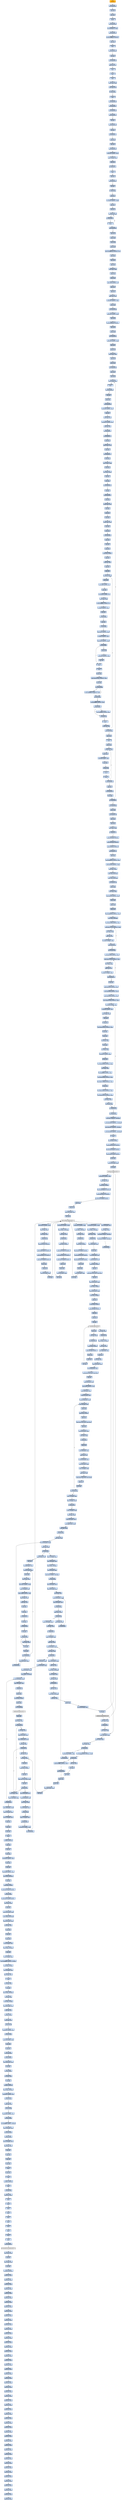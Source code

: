 digraph G {
node[shape=rectangle,style=filled,fillcolor=lightsteelblue,color=lightsteelblue]
bgcolor="transparent"
a0x00403591pushl_ebp[label="start\npushl %ebp",fillcolor="orange",color="lightgrey"];
a0x00403592call_0x004036ae[label="0x00403592\ncall 0x004036ae"];
a0x004036aepopl_ebp[label="0x004036ae\npopl %ebp"];
a0x004036afpopl_ebp[label="0x004036af\npopl %ebp"];
a0x004036b0pusha_[label="0x004036b0\npusha "];
a0x004036b1jmp_0x00403880[label="0x004036b1\njmp 0x00403880"];
a0x00403880leal_0x0000011c_ebx[label="0x00403880\nleal 0x0000011c, %ebx"];
a0x00403886jmp_0x00403a10[label="0x00403886\njmp 0x00403a10"];
a0x00403a10pushl_0xfffff522UINT32[label="0x00403a10\npushl $0xfffff522<UINT32>"];
a0x00403a15popl_eax[label="0x00403a15\npopl %eax"];
a0x00403a16cmc_[label="0x00403a16\ncmc "];
a0x00403a17loop_0x00403a95[label="0x00403a17\nloop 0x00403a95"];
a0x00403a95incl_ecx[label="0x00403a95\nincl %ecx"];
a0x00403a96jmp_0x00403bc8[label="0x00403a96\njmp 0x00403bc8"];
a0x00403bc8testw_cx_cx[label="0x00403bc8\ntestw %cx, %cx"];
a0x00403bcbstc_[label="0x00403bcb\nstc "];
a0x00403bccstc_[label="0x00403bcc\nstc "];
a0x00403bcdcld_[label="0x00403bcd\ncld "];
a0x00403bcecmpl_ebp_ebp[label="0x00403bce\ncmpl %ebp, %ebp"];
a0x00403bd0movl_edi_edi[label="0x00403bd0\nmovl %edi, %edi"];
a0x00403bd2jl_0x00403bd4[label="0x00403bd2\njl 0x00403bd4"];
a0x00403bd4cld_[label="0x00403bd4\ncld "];
a0x00403bd5jmp_0x00403bd9[label="0x00403bd5\njmp 0x00403bd9"];
a0x00403bd9call_0x00403bd7[label="0x00403bd9\ncall 0x00403bd7"];
a0x00403bd7jmp_0x00403bde[label="0x00403bd7\njmp 0x00403bde"];
a0x00403bdeloop_0x00403c1f[label="0x00403bde\nloop 0x00403c1f"];
a0x00403c1fincl_ecx[label="0x00403c1f\nincl %ecx"];
a0x00403c20loop_0x00403c29[label="0x00403c20\nloop 0x00403c29"];
a0x00403c29incl_ecx[label="0x00403c29\nincl %ecx"];
a0x00403c2ajbe_0x00403c33[label="0x00403c2a\njbe 0x00403c33"];
a0x00403c33pushl_ebx[label="0x00403c33\npushl %ebx"];
a0x00403c34popl_ebx[label="0x00403c34\npopl %ebx"];
a0x00403c35jmp_0x00403c65[label="0x00403c35\njmp 0x00403c65"];
a0x00403c65addl_0x4UINT8_esp[label="0x00403c65\naddl $0x4<UINT8>, %esp"];
a0x00403c68movl__4esp__edi[label="0x00403c68\nmovl -4(%esp), %edi"];
a0x00403c6cpushl_eax[label="0x00403c6c\npushl %eax"];
a0x00403c6djo_0x00403c70[label="0x00403c6d\njo 0x00403c70"];
a0x00403c6fstc_[label="0x00403c6f\nstc "];
a0x00403c70popl_eax[label="0x00403c70\npopl %eax"];
a0x00403c71loop_0x00403cf0[label="0x00403c71\nloop 0x00403cf0"];
a0x00403cf0incl_ecx[label="0x00403cf0\nincl %ecx"];
a0x00403cf1jl_0x00403cfb[label="0x00403cf1\njl 0x00403cfb"];
a0x00403cf3pushl_eax[label="0x00403cf3\npushl %eax"];
a0x00403cf4xorl_0x0UINT32_ebx[label="0x00403cf4\nxorl $0x0<UINT32>, %ebx"];
a0x00403cfapopl_eax[label="0x00403cfa\npopl %eax"];
a0x00403cfbpushl_ecx[label="0x00403cfb\npushl %ecx"];
a0x00403cfcmovzbl_cl_ecx[label="0x00403cfc\nmovzbl %cl, %ecx"];
a0x00403cffjg_0x00403d09[label="0x00403cff\njg 0x00403d09"];
a0x00403d09stc_[label="0x00403d09\nstc "];
a0x00403d0aloop_0x00403cfc[label="0x00403d0a\nloop 0x00403cfc"];
a0x00403d0cpopl_ecx[label="0x00403d0c\npopl %ecx"];
a0x00403d0dpushl_edi[label="0x00403d0d\npushl %edi"];
a0x00403d0epushl_ebx[label="0x00403d0e\npushl %ebx"];
a0x00403d0fpushl_ebx[label="0x00403d0f\npushl %ebx"];
a0x00403d10movw_0xffffa976UINT16_bx[label="0x00403d10\nmovw $0xffffa976<UINT16>, %bx"];
a0x00403d14popl_ebx[label="0x00403d14\npopl %ebx"];
a0x00403d15popl_ebx[label="0x00403d15\npopl %ebx"];
a0x00403d16popl_edi[label="0x00403d16\npopl %edi"];
a0x00403d17movl_ebx_ebx[label="0x00403d17\nmovl %ebx, %ebx"];
a0x00403d19pushl_esi[label="0x00403d19\npushl %esi"];
a0x00403d1apushl_eax[label="0x00403d1a\npushl %eax"];
a0x00403d1bsubw_0x0UINT8_si[label="0x00403d1b\nsubw $0x0<UINT8>, %si"];
a0x00403d1fpopl_eax[label="0x00403d1f\npopl %eax"];
a0x00403d20popl_esi[label="0x00403d20\npopl %esi"];
a0x00403d21addl_edi_eax[label="0x00403d21\naddl %edi, %eax"];
a0x00403d23subl_0x0UINT32_eax[label="0x00403d23\nsubl $0x0<UINT32>, %eax"];
a0x00403d28pushl_edx[label="0x00403d28\npushl %edx"];
a0x00403d29call_0x00403dd9[label="0x00403d29\ncall 0x00403dd9"];
a0x00403dd9addl_0x4UINT8_esp[label="0x00403dd9\naddl $0x4<UINT8>, %esp"];
a0x00403ddcpopl_edx[label="0x00403ddc\npopl %edx"];
a0x00403dddpushl_0xffffd4a6UINT32[label="0x00403ddd\npushl $0xffffd4a6<UINT32>"];
a0x00403de2popl_edx[label="0x00403de2\npopl %edx"];
a0x00403de3pushl_edx[label="0x00403de3\npushl %edx"];
a0x00403de4call_0x00403efb[label="0x00403de4\ncall 0x00403efb"];
a0x00403efbaddl_0x4UINT8_esp[label="0x00403efb\naddl $0x4<UINT8>, %esp"];
a0x00403efepopl_edx[label="0x00403efe\npopl %edx"];
a0x00403effpushl_edi[label="0x00403eff\npushl %edi"];
a0x00403f00addl_esp__edx[label="0x00403f00\naddl (%esp), %edx"];
a0x00403f03popl_edi[label="0x00403f03\npopl %edi"];
a0x00403f04pushl_ebp[label="0x00403f04\npushl %ebp"];
a0x00403f05call_0x00403fb4[label="0x00403f05\ncall 0x00403fb4"];
a0x00403fb4popl_ebp[label="0x00403fb4\npopl %ebp"];
a0x00403fb5popl_ebp[label="0x00403fb5\npopl %ebp"];
a0x00403fb6movl_edx__ecx[label="0x00403fb6\nmovl (%edx), %ecx"];
a0x00403fb8cld_[label="0x00403fb8\ncld "];
a0x00403fb9loop_0x00404008[label="0x00403fb9\nloop 0x00404008"];
a0x00404008incl_ecx[label="0x00404008\nincl %ecx"];
a0x00404009pushl_esi[label="0x00404009\npushl %esi"];
a0x0040400acall_0x00404063[label="0x0040400a\ncall 0x00404063"];
a0x00404063addl_0x4UINT8_esp[label="0x00404063\naddl $0x4<UINT8>, %esp"];
a0x00404066popl_esi[label="0x00404066\npopl %esi"];
a0x00404067movl_ecx_esi[label="0x00404067\nmovl %ecx, %esi"];
a0x00404069shrl_0x10UINT8_esi[label="0x00404069\nshrl $0x10<UINT8>, %esi"];
a0x0040406ctestl_esi_esi[label="0x0040406c\ntestl %esi, %esi"];
a0x0040406ejne_0x00404075[label="0x0040406e\njne 0x00404075"];
a0x00404075jmp_0x00404132[label="0x00404075\njmp 0x00404132"];
a0x00404132pushl_ebx[label="0x00404132\npushl %ebx"];
a0x00404133addl_esp__ecx[label="0x00404133\naddl (%esp), %ecx"];
a0x00404136popl_ebx[label="0x00404136\npopl %ebx"];
a0x00404137jmp_0x00404271[label="0x00404137\njmp 0x00404271"];
a0x00404271pushl_ebp[label="0x00404271\npushl %ebp"];
a0x00404272movl_eax__ebp[label="0x00404272\nmovl (%eax), %ebp"];
a0x00404274pushl_ebp[label="0x00404274\npushl %ebp"];
a0x00404275xorl_ecx_esp_[label="0x00404275\nxorl %ecx, (%esp)"];
a0x00404278popl_ecx[label="0x00404278\npopl %ecx"];
a0x00404279popl_ebp[label="0x00404279\npopl %ebp"];
a0x0040427aloop_0x004042bc[label="0x0040427a\nloop 0x004042bc"];
a0x004042bcincl_ecx[label="0x004042bc\nincl %ecx"];
a0x004042bdjmp_0x004043cc[label="0x004042bd\njmp 0x004043cc"];
a0x004043ccpushl_ebp[label="0x004043cc\npushl %ebp"];
a0x004043cdxchgl_esp_eax[label="0x004043cd\nxchgl %esp, %eax"];
a0x004043cfpopl_ebp[label="0x004043cf\npopl %ebp"];
a0x004043d0pushl_ecx[label="0x004043d0\npushl %ecx"];
a0x004043d1popl_ebp[label="0x004043d1\npopl %ebp"];
a0x004043d2xchgl_eax_esp[label="0x004043d2\nxchgl %eax, %esp"];
a0x004043d3popl_ebp[label="0x004043d3\npopl %ebp"];
a0x004043d4pushl_eax[label="0x004043d4\npushl %eax"];
a0x004043d5call_0x004048a8[label="0x004043d5\ncall 0x004048a8"];
a0x004048a8popl_eax[label="0x004048a8\npopl %eax"];
a0x004048a9popl_eax[label="0x004048a9\npopl %eax"];
a0x004048aapushl_esi[label="0x004048aa\npushl %esi"];
a0x004048abpushl_0x1UINT8[label="0x004048ab\npushl $0x1<UINT8>"];
a0x004048adpopl_esi[label="0x004048ad\npopl %esi"];
a0x004048aeaddl_esi_edx[label="0x004048ae\naddl %esi, %edx"];
a0x004048b0popl_esi[label="0x004048b0\npopl %esi"];
a0x004048b1pushl_ecx[label="0x004048b1\npushl %ecx"];
a0x004048b2movzbl_cl_ecx[label="0x004048b2\nmovzbl %cl, %ecx"];
a0x004048b5pushl_ebx[label="0x004048b5\npushl %ebx"];
a0x004048b6xorw_0x0UINT8_cx[label="0x004048b6\nxorw $0x0<UINT8>, %cx"];
a0x004048bapopl_ebx[label="0x004048ba\npopl %ebx"];
a0x004048bbrolw_0x20UINT8_di[label="0x004048bb\nrolw $0x20<UINT8>, %di"];
a0x004048bfmovl_ebx_ebx[label="0x004048bf\nmovl %ebx, %ebx"];
a0x004048c1testb_0xffffffb2UINT8_cl[label="0x004048c1\ntestb $0xffffffb2<UINT8>, %cl"];
a0x004048c4orl_0x0UINT32_eax[label="0x004048c4\norl $0x0<UINT32>, %eax"];
a0x004048c9pushl_ecx[label="0x004048c9\npushl %ecx"];
a0x004048cajne_0x004048d2[label="0x004048ca\njne 0x004048d2"];
a0x004048d2popl_ecx[label="0x004048d2\npopl %ecx"];
a0x004048d3jns_0x004048dc[label="0x004048d3\njns 0x004048dc"];
a0x004048dcaddl_0x0UINT32_eax[label="0x004048dc\naddl $0x0<UINT32>, %eax"];
a0x004048e2orl_0x0UINT32_eax[label="0x004048e2\norl $0x0<UINT32>, %eax"];
a0x004048e8subl_0x0UINT32_edx[label="0x004048e8\nsubl $0x0<UINT32>, %edx"];
a0x004048eejnp_0x004048f7[label="0x004048ee\njnp 0x004048f7"];
a0x004048f7stc_[label="0x004048f7\nstc "];
a0x004048f8cld_[label="0x004048f8\ncld "];
a0x004048f9pushl_edx[label="0x004048f9\npushl %edx"];
a0x004048facmpl_0xb3b32eb1UINT32_eax[label="0x004048fa\ncmpl $0xb3b32eb1<UINT32>, %eax"];
a0x004048ffpopl_edx[label="0x004048ff\npopl %edx"];
a0x00404900jnp_0x00404906[label="0x00404900\njnp 0x00404906"];
a0x00404902testw_0xffffeb23UINT16_ax[label="0x00404902\ntestw $0xffffeb23<UINT16>, %ax"];
a0x00404906je_0x0040490e[label="0x00404906\nje 0x0040490e"];
a0x00404908andl_0xffffffffUINT32_ebx[label="0x00404908\nandl $0xffffffff<UINT32>, %ebx"];
a0x0040490ejnp_0x00404913[label="0x0040490e\njnp 0x00404913"];
a0x00404913ja_0x00404918[label="0x00404913\nja 0x00404918"];
a0x00404918stc_[label="0x00404918\nstc "];
a0x00404919testw_sp_sp[label="0x00404919\ntestw %sp, %sp"];
a0x0040491cloop_0x004048b2[label="0x0040491c\nloop 0x004048b2"];
a0x0040491epopl_ecx[label="0x0040491e\npopl %ecx"];
a0x0040491fcld_[label="0x0040491f\ncld "];
a0x00404920pushl_ecx[label="0x00404920\npushl %ecx"];
a0x00404921movzbl_cl_ecx[label="0x00404921\nmovzbl %cl, %ecx"];
a0x00404924pushl_edx[label="0x00404924\npushl %edx"];
a0x00404925sall_0xa0INT8_edi[label="0x00404925\nsall $0xa0<INT8>, %edi"];
a0x00404928popl_edx[label="0x00404928\npopl %edx"];
a0x00404929orb_al_al[label="0x00404929\norb %al, %al"];
a0x0040492bclc_[label="0x0040492b\nclc "];
a0x0040492cclc_[label="0x0040492c\nclc "];
a0x0040492dloop_0x00404921[label="0x0040492d\nloop 0x00404921"];
a0x0040492fpopl_ecx[label="0x0040492f\npopl %ecx"];
a0x00404930jmp_0x00404a5d[label="0x00404930\njmp 0x00404a5d"];
a0x00404a5ddecl_ebx[label="0x00404a5d\ndecl %ebx"];
a0x00404a5ejne_0x00403fb6[label="0x00404a5e\njne 0x00403fb6"];
a0x00404910shrl_0xffffff80UINT8_esp[label="0x00404910\nshrl $0xffffff80<UINT8>, %esp"];
a0x004048f0pushl_edx[label="0x004048f0\npushl %edx"];
a0x004048f1subl_0x0UINT32_eax[label="0x004048f1\nsubl $0x0<UINT32>, %eax"];
a0x004048f6popl_edx[label="0x004048f6\npopl %edx"];
a0x00404a64jmp_0x00404d9a[label="0x00404a64\njmp 0x00404d9a"];
a0x00404d9apushl_ebx[label="0x00404d9a\npushl %ebx"];
a0x00404d9bcall_0x0040537b[label="0x00404d9b\ncall 0x0040537b"];
a0x0040537bpopl_ebx[label="0x0040537b\npopl %ebx"];
a0x0040537cpopl_ebx[label="0x0040537c\npopl %ebx"];
a0x0040537dxorl_ebp_ebp[label="0x0040537d\nxorl %ebp, %ebp"];
a0x0040537fje_0x00403100[label="0x0040537f\nje 0x00403100"];
a0x00403100pushl_0x2e038UINT32[label="0x00403100\npushl $0x2e038<UINT32>"];
a0x00403105pushl_0x2e034UINT32[label="0x00403105\npushl $0x2e034<UINT32>"];
a0x0040310apushl_0x487dUINT32[label="0x0040310a\npushl $0x487d<UINT32>"];
a0x0040310fcall_0x00403114[label="0x0040310f\ncall 0x00403114"];
a0x00403114popl_eax[label="0x00403114\npopl %eax"];
a0x00403115andl_0xfffff000UINT32_eax[label="0x00403115\nandl $0xfffff000<UINT32>, %eax"];
a0x0040311asubl_0x2000UINT32_eax[label="0x0040311a\nsubl $0x2000<UINT32>, %eax"];
a0x0040311faddl_eax_esp_[label="0x0040311f\naddl %eax, (%esp)"];
a0x00403122addl_eax_0x4esp_[label="0x00403122\naddl %eax, 0x4(%esp)"];
a0x00403126addl_eax_0x8esp_[label="0x00403126\naddl %eax, 0x8(%esp)"];
a0x0040312acall_0x00403140[label="0x0040312a\ncall 0x00403140"];
a0x00403140pushl_ebp[label="0x00403140\npushl %ebp"];
a0x00403141movl_esp_ebp[label="0x00403141\nmovl %esp, %ebp"];
a0x00403143subl_0x200UINT32_esp[label="0x00403143\nsubl $0x200<UINT32>, %esp"];
a0x00403149pushl_ebx[label="0x00403149\npushl %ebx"];
a0x0040314apushl_edi[label="0x0040314a\npushl %edi"];
a0x0040314bpushl_esi[label="0x0040314b\npushl %esi"];
a0x0040314candl_0xffff0000UINT32_eax[label="0x0040314c\nandl $0xffff0000<UINT32>, %eax"];
a0x00403151movl_eax__80ebp_[label="0x00403151\nmovl %eax, -80(%ebp)"];
a0x00403154movl_0x12068UINT32_ecx[label="0x00403154\nmovl $0x12068<UINT32>, %ecx"];
a0x00403159addl_0xe3732578UINT32_eax[label="0x00403159\naddl $0xe3732578<UINT32>, %eax"];
a0x0040315exorl_eax_ebx[label="0x0040315e\nxorl %eax, %ebx"];
a0x00403160addw_ax_bx[label="0x00403160\naddw %ax, %bx"];
a0x00403163rorl_0x7UINT8_ebx[label="0x00403163\nrorl $0x7<UINT8>, %ebx"];
a0x00403166loop_0x00403159[label="0x00403166\nloop 0x00403159"];
a0x00403168pushl_0x8ebp_[label="0x00403168\npushl 0x8(%ebp)"];
a0x0040316bmovl_0x12068UINT32_ecx[label="0x0040316b\nmovl $0x12068<UINT32>, %ecx"];
a0x00403170addl_0xe3732578UINT32_eax[label="0x00403170\naddl $0xe3732578<UINT32>, %eax"];
a0x00403175xorl_eax_ebx[label="0x00403175\nxorl %eax, %ebx"];
a0x00403177addw_ax_bx[label="0x00403177\naddw %ax, %bx"];
a0x0040317arorl_0x7UINT8_ebx[label="0x0040317a\nrorl $0x7<UINT8>, %ebx"];
a0x0040317dloop_0x00403170[label="0x0040317d\nloop 0x00403170"];
a0x0040317fpopl_edi[label="0x0040317f\npopl %edi"];
a0x00403180addl_0x29000UINT32_edi[label="0x00403180\naddl $0x29000<UINT32>, %edi"];
a0x00403186movl_0x29000UINT32_ecx[label="0x00403186\nmovl $0x29000<UINT32>, %ecx"];
a0x0040318bmovl_0x29000UINT32_esi[label="0x0040318b\nmovl $0x29000<UINT32>, %esi"];
a0x00403190movl_0xe037303cUINT32_ebx[label="0x00403190\nmovl $0xe037303c<UINT32>, %ebx"];
a0x00403195subl_0x4UINT8_esi[label="0x00403195\nsubl $0x4<UINT8>, %esi"];
a0x00403198subl_0x4UINT8_edi[label="0x00403198\nsubl $0x4<UINT8>, %edi"];
a0x0040319bmovl_edi__eax[label="0x0040319b\nmovl (%edi), %eax"];
a0x0040319dnotl_eax[label="0x0040319d\nnotl %eax"];
a0x0040319fbswap_eax[label="0x0040319f\nbswap %eax"];
a0x004031a1subl_0xdc2d2d2eUINT32_ebx[label="0x004031a1\nsubl $0xdc2d2d2e<UINT32>, %ebx"];
a0x004031a7negl_eax[label="0x004031a7\nnegl %eax"];
a0x004031a9negl_eax[label="0x004031a9\nnegl %eax"];
a0x004031absubl_esi_eax[label="0x004031ab\nsubl %esi, %eax"];
a0x004031adnotl_eax[label="0x004031ad\nnotl %eax"];
a0x004031afxorl_esi_eax[label="0x004031af\nxorl %esi, %eax"];
a0x004031b1roll_0x23UINT8_eax[label="0x004031b1\nroll $0x23<UINT8>, %eax"];
a0x004031b4bswap_eax[label="0x004031b4\nbswap %eax"];
a0x004031b6xorl_0x599cff38UINT32_eax[label="0x004031b6\nxorl $0x599cff38<UINT32>, %eax"];
a0x004031bcsubl_ebx_eax[label="0x004031bc\nsubl %ebx, %eax"];
a0x004031beroll_0xffffffd8UINT8_eax[label="0x004031be\nroll $0xffffffd8<UINT8>, %eax"];
a0x004031c1subl_0x81bfa0fbUINT32_eax[label="0x004031c1\nsubl $0x81bfa0fb<UINT32>, %eax"];
a0x004031c7xorl_0x97729b65UINT32_eax[label="0x004031c7\nxorl $0x97729b65<UINT32>, %eax"];
a0x004031cdbswap_eax[label="0x004031cd\nbswap %eax"];
a0x004031cfxorl_0xcc5a4a12UINT32_eax[label="0x004031cf\nxorl $0xcc5a4a12<UINT32>, %eax"];
a0x004031d5xorl_0x2810dc14UINT32_eax[label="0x004031d5\nxorl $0x2810dc14<UINT32>, %eax"];
a0x004031dbmovl_eax_edi_[label="0x004031db\nmovl %eax, (%edi)"];
a0x004031ddtestl_esi_esi[label="0x004031dd\ntestl %esi, %esi"];
a0x004031dfjne_0x00403195[label="0x004031df\njne 0x00403195"];
a0x004031e5call_0x0040353a[label="0x004031e5\ncall 0x0040353a"];
a0x0040353amovl_0x1UINT32__68ebp_[label="0x0040353a\nmovl $0x1<UINT32>, -68(%ebp)"];
a0x00403541movl_0x30000UINT32__72ebp_[label="0x00403541\nmovl $0x30000<UINT32>, -72(%ebp)"];
a0x00403548movl_0x3591UINT32__76ebp_[label="0x00403548\nmovl $0x3591<UINT32>, -76(%ebp)"];
a0x0040354fmovl_0x29000UINT32__84ebp_[label="0x0040354f\nmovl $0x29000<UINT32>, -84(%ebp)"];
a0x00403556ret[label="0x00403556\nret"];
a0x004031eapushl_0x0UINT8[label="0x004031ea\npushl $0x0<UINT8>"];
a0x004031ecpushl_0x6c6c642eUINT32[label="0x004031ec\npushl $0x6c6c642e<UINT32>"];
a0x004031f1pushl_0x32336c65UINT32[label="0x004031f1\npushl $0x32336c65<UINT32>"];
a0x004031f6pushl_0x6e72656bUINT32[label="0x004031f6\npushl $0x6e72656b<UINT32>"];
a0x004031fbpushl_esp[label="0x004031fb\npushl %esp"];
a0x004031fcmovl_0x10ebp__eax[label="0x004031fc\nmovl 0x10(%ebp), %eax"];
a0x004031ffcall_eax_[label="0x004031ff\ncall (%eax)"];
LoadLibraryA_kernel32_dll[label="LoadLibraryA@kernel32.dll",fillcolor="lightgrey",color="lightgrey"];
a0x00403201addl_0x10UINT8_esp[label="0x00403201\naddl $0x10<UINT8>, %esp"];
a0x00403204movl_eax_edi[label="0x00403204\nmovl %eax, %edi"];
a0x00403206pushl_0x0UINT8[label="0x00403206\npushl $0x0<UINT8>"];
a0x00403208pushl_0x636f6c6cUINT32[label="0x00403208\npushl $0x636f6c6c<UINT32>"];
a0x0040320dpushl_0x416c6175UINT32[label="0x0040320d\npushl $0x416c6175<UINT32>"];
a0x00403212pushl_0x74726956UINT32[label="0x00403212\npushl $0x74726956<UINT32>"];
a0x00403217pushl_esp[label="0x00403217\npushl %esp"];
a0x00403218pushl_eax[label="0x00403218\npushl %eax"];
a0x00403219movl_0xcebp__eax[label="0x00403219\nmovl 0xc(%ebp), %eax"];
a0x0040321ccall_eax_[label="0x0040321c\ncall (%eax)"];
GetProcAddress_kernel32_dll[label="GetProcAddress@kernel32.dll",fillcolor="lightgrey",color="lightgrey"];
a0x0040321eaddl_0x10UINT8_esp[label="0x0040321e\naddl $0x10<UINT8>, %esp"];
a0x00403221movl_eax_ebx[label="0x00403221\nmovl %eax, %ebx"];
a0x00403223testl_eax_eax[label="0x00403223\ntestl %eax, %eax"];
a0x00403225je_0x00403530[label="0x00403225\nje 0x00403530"];
a0x0040322bpushl_0x7463UINT32[label="0x0040322b\npushl $0x7463<UINT32>"];
a0x00403230pushl_0x65746f72UINT32[label="0x00403230\npushl $0x65746f72<UINT32>"];
a0x00403235pushl_0x506c6175UINT32[label="0x00403235\npushl $0x506c6175<UINT32>"];
a0x0040323apushl_0x74726956UINT32[label="0x0040323a\npushl $0x74726956<UINT32>"];
a0x0040323fpushl_esp[label="0x0040323f\npushl %esp"];
a0x00403240pushl_edi[label="0x00403240\npushl %edi"];
a0x00403241movl_0xcebp__eax[label="0x00403241\nmovl 0xc(%ebp), %eax"];
a0x00403244call_eax_[label="0x00403244\ncall (%eax)"];
a0x00403246addl_0x10UINT8_esp[label="0x00403246\naddl $0x10<UINT8>, %esp"];
a0x00403249movl_eax__116ebp_[label="0x00403249\nmovl %eax, -116(%ebp)"];
a0x0040324ctestl_eax_eax[label="0x0040324c\ntestl %eax, %eax"];
a0x0040324eje_0x00403530[label="0x0040324e\nje 0x00403530"];
a0x00403254pushl_0x0UINT8[label="0x00403254\npushl $0x0<UINT8>"];
a0x00403256pushl_0x79726575UINT32[label="0x00403256\npushl $0x79726575<UINT32>"];
a0x0040325bpushl_0x516c6175UINT32[label="0x0040325b\npushl $0x516c6175<UINT32>"];
a0x00403260pushl_0x74726956UINT32[label="0x00403260\npushl $0x74726956<UINT32>"];
a0x00403265pushl_esp[label="0x00403265\npushl %esp"];
a0x00403266pushl_edi[label="0x00403266\npushl %edi"];
a0x00403267movl_0xcebp__eax[label="0x00403267\nmovl 0xc(%ebp), %eax"];
a0x0040326acall_eax_[label="0x0040326a\ncall (%eax)"];
a0x0040326caddl_0x10UINT8_esp[label="0x0040326c\naddl $0x10<UINT8>, %esp"];
a0x0040326fmovl_eax__120ebp_[label="0x0040326f\nmovl %eax, -120(%ebp)"];
a0x00403272testl_eax_eax[label="0x00403272\ntestl %eax, %eax"];
a0x00403274je_0x00403530[label="0x00403274\nje 0x00403530"];
a0x0040327apushl_0x0UINT8[label="0x0040327a\npushl $0x0<UINT8>"];
a0x0040327cpushl_0x72745064UINT32[label="0x0040327c\npushl $0x72745064<UINT32>"];
a0x00403281pushl_0x61655264UINT32[label="0x00403281\npushl $0x61655264<UINT32>"];
a0x00403286pushl_0x61427349UINT32[label="0x00403286\npushl $0x61427349<UINT32>"];
a0x0040328bpushl_esp[label="0x0040328b\npushl %esp"];
a0x0040328cpushl_edi[label="0x0040328c\npushl %edi"];
a0x0040328dmovl_0xcebp__eax[label="0x0040328d\nmovl 0xc(%ebp), %eax"];
a0x00403290call_eax_[label="0x00403290\ncall (%eax)"];
a0x00403292addl_0x10UINT8_esp[label="0x00403292\naddl $0x10<UINT8>, %esp"];
a0x00403295movl_eax__124ebp_[label="0x00403295\nmovl %eax, -124(%ebp)"];
a0x00403298testl_eax_eax[label="0x00403298\ntestl %eax, %eax"];
a0x0040329aje_0x00403530[label="0x0040329a\nje 0x00403530"];
a0x004032a0leal__504ebp__edi[label="0x004032a0\nleal -504(%ebp), %edi"];
a0x004032a6pushl_edi[label="0x004032a6\npushl %edi"];
a0x004032a7movl_0x8ebp__esi[label="0x004032a7\nmovl 0x8(%ebp), %esi"];
a0x004032aaaddl_0x3cesi__esi[label="0x004032aa\naddl 0x3c(%esi), %esi"];
a0x004032adpushl_0x3eUINT8[label="0x004032ad\npushl $0x3e<UINT8>"];
a0x004032afpopl_ecx[label="0x004032af\npopl %ecx"];
a0x004032b0repz_movsl_ds_esi__es_edi_[label="0x004032b0\nrepz movsl %ds:(%esi), %es:(%edi)"];
a0x004032b2popl_edi[label="0x004032b2\npopl %edi"];
a0x004032b3movl_0x34edi__eax[label="0x004032b3\nmovl 0x34(%edi), %eax"];
a0x004032b6movl_eax__4ebp_[label="0x004032b6\nmovl %eax, -4(%ebp)"];
a0x004032b9movl_0x50edi__ecx[label="0x004032b9\nmovl 0x50(%edi), %ecx"];
a0x004032bcmovl_ecx__8ebp_[label="0x004032bc\nmovl %ecx, -8(%ebp)"];
a0x004032bfpushl_ecx[label="0x004032bf\npushl %ecx"];
a0x004032c0pushl_0x40UINT8[label="0x004032c0\npushl $0x40<UINT8>"];
a0x004032c2pushl_0x3000UINT32[label="0x004032c2\npushl $0x3000<UINT32>"];
a0x004032c7pushl_ecx[label="0x004032c7\npushl %ecx"];
a0x004032c8pushl_eax[label="0x004032c8\npushl %eax"];
a0x004032c9call_ebx[label="0x004032c9\ncall %ebx"];
VirtualAlloc_kernel32_dll[label="VirtualAlloc@kernel32.dll",fillcolor="lightgrey",color="lightgrey"];
a0x004032cbpopl_ecx[label="0x004032cb\npopl %ecx"];
a0x004032cctestl_eax_eax[label="0x004032cc\ntestl %eax, %eax"];
a0x004032cejne_0x004032e3[label="0x004032ce\njne 0x004032e3"];
a0x004032d0pushl_0x40UINT8[label="0x004032d0\npushl $0x40<UINT8>"];
a0x004032d2pushl_0x1000UINT32[label="0x004032d2\npushl $0x1000<UINT32>"];
a0x004032d7pushl_ecx[label="0x004032d7\npushl %ecx"];
a0x004032d8pushl_eax[label="0x004032d8\npushl %eax"];
a0x004032d9call_ebx[label="0x004032d9\ncall %ebx"];
a0x004032dbtestl_eax_eax[label="0x004032db\ntestl %eax, %eax"];
a0x004032ddje_0x00403530[label="0x004032dd\nje 0x00403530"];
a0x004032e3movl_eax__12ebp_[label="0x004032e3\nmovl %eax, -12(%ebp)"];
a0x004032e6movl_eax_edi[label="0x004032e6\nmovl %eax, %edi"];
a0x004032e8movl_0x8ebp__esi[label="0x004032e8\nmovl 0x8(%ebp), %esi"];
a0x004032ebpushl_esi[label="0x004032eb\npushl %esi"];
a0x004032ecmovl_esi_ecx[label="0x004032ec\nmovl %esi, %ecx"];
a0x004032eeaddl_0x3cesi__ecx[label="0x004032ee\naddl 0x3c(%esi), %ecx"];
a0x004032f1movl_0x54ecx__ecx[label="0x004032f1\nmovl 0x54(%ecx), %ecx"];
a0x004032f4repz_movsb_ds_esi__es_edi_[label="0x004032f4\nrepz movsb %ds:(%esi), %es:(%edi)"];
a0x004032f6popl_esi[label="0x004032f6\npopl %esi"];
a0x004032f7addl_0x3cesi__esi[label="0x004032f7\naddl 0x3c(%esi), %esi"];
a0x004032faaddl_0xf8UINT32_esi[label="0x004032fa\naddl $0xf8<UINT32>, %esi"];
a0x00403300movl_0x8ebp__eax[label="0x00403300\nmovl 0x8(%ebp), %eax"];
a0x00403303addl_0x3ceax__eax[label="0x00403303\naddl 0x3c(%eax), %eax"];
a0x00403306movzbl_0x6eax__eax[label="0x00403306\nmovzbl 0x6(%eax), %eax"];
a0x0040330aleal__56ebp__edi[label="0x0040330a\nleal -56(%ebp), %edi"];
a0x0040330dpushl_edi[label="0x0040330d\npushl %edi"];
a0x0040330epushl_0xaUINT8[label="0x0040330e\npushl $0xa<UINT8>"];
a0x00403310popl_ecx[label="0x00403310\npopl %ecx"];
a0x00403311repz_movsl_ds_esi__es_edi_[label="0x00403311\nrepz movsl %ds:(%esi), %es:(%edi)"];
a0x00403313popl_edi[label="0x00403313\npopl %edi"];
a0x00403314movl_0x14edi__edx[label="0x00403314\nmovl 0x14(%edi), %edx"];
a0x00403317testl_edx_edx[label="0x00403317\ntestl %edx, %edx"];
a0x00403319je_0x0040332f[label="0x00403319\nje 0x0040332f"];
a0x0040331bpushl_esi[label="0x0040331b\npushl %esi"];
a0x0040331cmovl_0x8ebp__esi[label="0x0040331c\nmovl 0x8(%ebp), %esi"];
a0x0040331faddl_edx_esi[label="0x0040331f\naddl %edx, %esi"];
a0x00403321movl_0x10edi__ecx[label="0x00403321\nmovl 0x10(%edi), %ecx"];
a0x00403324movl_0xcedi__edx[label="0x00403324\nmovl 0xc(%edi), %edx"];
a0x00403327movl__12ebp__edi[label="0x00403327\nmovl -12(%ebp), %edi"];
a0x0040332aaddl_edx_edi[label="0x0040332a\naddl %edx, %edi"];
a0x0040332crepz_movsb_ds_esi__es_edi_[label="0x0040332c\nrepz movsb %ds:(%esi), %es:(%edi)"];
a0x0040332epopl_esi[label="0x0040332e\npopl %esi"];
a0x0040332fdecl_eax[label="0x0040332f\ndecl %eax"];
a0x00403330jne_0x0040330a[label="0x00403330\njne 0x0040330a"];
a0x00403332movl__12ebp__edx[label="0x00403332\nmovl -12(%ebp), %edx"];
a0x00403335subl__4ebp__edx[label="0x00403335\nsubl -4(%ebp), %edx"];
a0x00403338je_0x00403396[label="0x00403338\nje 0x00403396"];
a0x0040333amovl__12ebp__eax[label="0x0040333a\nmovl -12(%ebp), %eax"];
a0x0040333dmovl_eax_ebx[label="0x0040333d\nmovl %eax, %ebx"];
a0x0040333faddl_0x3cebx__ebx[label="0x0040333f\naddl 0x3c(%ebx), %ebx"];
a0x00403342movl_0xa0ebx__ebx[label="0x00403342\nmovl 0xa0(%ebx), %ebx"];
a0x00403348testl_ebx_ebx[label="0x00403348\ntestl %ebx, %ebx"];
a0x0040334aje_0x00403396[label="0x0040334a\nje 0x00403396"];
a0x0040334caddl_eax_ebx[label="0x0040334c\naddl %eax, %ebx"];
a0x0040334emovl_0x4ebx__eax[label="0x0040334e\nmovl 0x4(%ebx), %eax"];
a0x00403351testl_eax_eax[label="0x00403351\ntestl %eax, %eax"];
a0x00403353je_0x00403396[label="0x00403353\nje 0x00403396"];
a0x00403355leal__8eax__ecx[label="0x00403355\nleal -8(%eax), %ecx"];
a0x00403358shrl_ecx[label="0x00403358\nshrl %ecx"];
a0x0040335aleal_0x8ebx__edi[label="0x0040335a\nleal 0x8(%ebx), %edi"];
a0x0040335dmovzwl_edi__eax[label="0x0040335d\nmovzwl (%edi), %eax"];
a0x00403360pushl_edx[label="0x00403360\npushl %edx"];
a0x00403361movl_eax_edx[label="0x00403361\nmovl %eax, %edx"];
a0x00403363shrl_0xcUINT8_eax[label="0x00403363\nshrl $0xc<UINT8>, %eax"];
a0x00403366movl__12ebp__esi[label="0x00403366\nmovl -12(%ebp), %esi"];
a0x00403369andw_0xfffUINT16_dx[label="0x00403369\nandw $0xfff<UINT16>, %dx"];
a0x0040336eaddl_ebx__esi[label="0x0040336e\naddl (%ebx), %esi"];
a0x00403370addl_edx_esi[label="0x00403370\naddl %edx, %esi"];
a0x00403372popl_edx[label="0x00403372\npopl %edx"];
a0x00403373decl_eax[label="0x00403373\ndecl %eax"];
a0x00403374jne_0x0040337d[label="0x00403374\njne 0x0040337d"];
a0x0040337ddecl_eax[label="0x0040337d\ndecl %eax"];
a0x0040337ejne_0x00403388[label="0x0040337e\njne 0x00403388"];
a0x00403388decl_eax[label="0x00403388\ndecl %eax"];
a0x00403389jne_0x0040338d[label="0x00403389\njne 0x0040338d"];
a0x0040338baddl_edx_esi_[label="0x0040338b\naddl %edx, (%esi)"];
a0x0040338dincl_edi[label="0x0040338d\nincl %edi"];
a0x0040338eincl_edi[label="0x0040338e\nincl %edi"];
a0x0040338floop_0x0040335d[label="0x0040338f\nloop 0x0040335d"];
a0x00403391addl_0x4ebx__ebx[label="0x00403391\naddl 0x4(%ebx), %ebx"];
a0x00403394jmp_0x0040334e[label="0x00403394\njmp 0x0040334e"];
a0x00403396movl__12ebp__ecx[label="0x00403396\nmovl -12(%ebp), %ecx"];
a0x00403399movl__80ebp__edx[label="0x00403399\nmovl -80(%ebp), %edx"];
a0x0040339caddl_edx__76ebp_[label="0x0040339c\naddl %edx, -76(%ebp)"];
a0x0040339fmovl_fs_0x30_eax[label="0x0040339f\nmovl %fs:0x30, %eax"];
a0x004033a6cmpl_0x0UINT8__68ebp_[label="0x004033a6\ncmpl $0x0<UINT8>, -68(%ebp)"];
a0x004033aajne_0x004033af[label="0x004033aa\njne 0x004033af"];
a0x004033afmovl_0xceax__eax[label="0x004033af\nmovl 0xc(%eax), %eax"];
a0x004033b2movl_0xceax__eax[label="0x004033b2\nmovl 0xc(%eax), %eax"];
a0x004033b5movl_eax_esi[label="0x004033b5\nmovl %eax, %esi"];
a0x004033b7movl_0x18eax__edx[label="0x004033b7\nmovl 0x18(%eax), %edx"];
a0x004033bacmpl__80ebp__edx[label="0x004033ba\ncmpl -80(%ebp), %edx"];
a0x004033bdjne_0x004033e6[label="0x004033bd\njne 0x004033e6"];
a0x004033e6cmpl_esi_eax_[label="0x004033e6\ncmpl %esi, (%eax)"];
a0x004033e8je_0x004033ee[label="0x004033e8\nje 0x004033ee"];
a0x004033eamovl_eax__eax[label="0x004033ea\nmovl (%eax), %eax"];
a0x004033ecjmp_0x004033b7[label="0x004033ec\njmp 0x004033b7"];
a0x004033eemovl__376ebp__ebx[label="0x004033ee\nmovl -376(%ebp), %ebx"];
a0x004033f4testl_ebx_ebx[label="0x004033f4\ntestl %ebx, %ebx"];
a0x004033f6je_0x00403464[label="0x004033f6\nje 0x00403464"];
a0x004033f8movl__12ebp__esi[label="0x004033f8\nmovl -12(%ebp), %esi"];
a0x004033fbaddl_esi_ebx[label="0x004033fb\naddl %esi, %ebx"];
a0x004033fdmovl_0xcebx__eax[label="0x004033fd\nmovl 0xc(%ebx), %eax"];
a0x00403400testl_eax_eax[label="0x00403400\ntestl %eax, %eax"];
a0x00403402je_0x00403464[label="0x00403402\nje 0x00403464"];
a0x00403404movl_0x10ebx__ecx[label="0x00403404\nmovl 0x10(%ebx), %ecx"];
a0x00403407addl_esi_ecx[label="0x00403407\naddl %esi, %ecx"];
a0x00403409movl_ecx__60ebp_[label="0x00403409\nmovl %ecx, -60(%ebp)"];
a0x0040340cmovl_ebx__ecx[label="0x0040340c\nmovl (%ebx), %ecx"];
a0x0040340etestl_ecx_ecx[label="0x0040340e\ntestl %ecx, %ecx"];
a0x00403410jne_0x00403415[label="0x00403410\njne 0x00403415"];
a0x00403415addl_esi_ecx[label="0x00403415\naddl %esi, %ecx"];
a0x00403417movl_ecx__64ebp_[label="0x00403417\nmovl %ecx, -64(%ebp)"];
a0x0040341aaddl_esi_eax[label="0x0040341a\naddl %esi, %eax"];
a0x0040341cpushl_eax[label="0x0040341c\npushl %eax"];
a0x0040341dmovl_0x10ebp__eax[label="0x0040341d\nmovl 0x10(%ebp), %eax"];
a0x00403420call_eax_[label="0x00403420\ncall (%eax)"];
a0x00403422testl_eax_eax[label="0x00403422\ntestl %eax, %eax"];
a0x00403424je_0x00403530[label="0x00403424\nje 0x00403530"];
a0x0040342amovl_eax_edi[label="0x0040342a\nmovl %eax, %edi"];
a0x0040342cmovl__64ebp__ecx[label="0x0040342c\nmovl -64(%ebp), %ecx"];
a0x0040342fmovl_ecx__edx[label="0x0040342f\nmovl (%ecx), %edx"];
a0x00403431testl_edx_edx[label="0x00403431\ntestl %edx, %edx"];
a0x00403433je_0x0040345f[label="0x00403433\nje 0x0040345f"];
a0x00403435testl_0x80000000UINT32_edx[label="0x00403435\ntestl $0x80000000<UINT32>, %edx"];
a0x0040343bje_0x00403445[label="0x0040343b\nje 0x00403445"];
a0x00403445addl_esi_edx[label="0x00403445\naddl %esi, %edx"];
a0x00403447incl_edx[label="0x00403447\nincl %edx"];
a0x00403448incl_edx[label="0x00403448\nincl %edx"];
a0x00403449pushl_edx[label="0x00403449\npushl %edx"];
a0x0040344apushl_edi[label="0x0040344a\npushl %edi"];
a0x0040344bmovl_0xcebp__eax[label="0x0040344b\nmovl 0xc(%ebp), %eax"];
a0x0040344ecall_eax_[label="0x0040344e\ncall (%eax)"];
a0x00403450movl__60ebp__ecx[label="0x00403450\nmovl -60(%ebp), %ecx"];
a0x00403453movl_eax_ecx_[label="0x00403453\nmovl %eax, (%ecx)"];
a0x00403455addl_0x4UINT8__60ebp_[label="0x00403455\naddl $0x4<UINT8>, -60(%ebp)"];
a0x00403459addl_0x4UINT8__64ebp_[label="0x00403459\naddl $0x4<UINT8>, -64(%ebp)"];
a0x0040345djmp_0x0040342c[label="0x0040345d\njmp 0x0040342c"];
a0x0040345faddl_0x14UINT8_ebx[label="0x0040345f\naddl $0x14<UINT8>, %ebx"];
a0x00403462jmp_0x004033fd[label="0x00403462\njmp 0x004033fd"];
LoadLibraryA_KERNEL32_dll[label="LoadLibraryA@KERNEL32.dll",fillcolor="lightgrey",color="lightgrey"];
a0x0040343dandl_0x7fffffffUINT32_edx[label="0x0040343d\nandl $0x7fffffff<UINT32>, %edx"];
a0x00403443jmp_0x00403449[label="0x00403443\njmp 0x00403449"];
a0x00403464movl_fs_0x30_eax[label="0x00403464\nmovl %fs:0x30, %eax"];
a0x0040346bmovl_0xceax__eax[label="0x0040346b\nmovl 0xc(%eax), %eax"];
a0x0040346emovl_0xceax__ebx[label="0x0040346e\nmovl 0xc(%eax), %ebx"];
a0x00403471movl_ebx__112ebp_[label="0x00403471\nmovl %ebx, -112(%ebp)"];
a0x00403474movl_0x18ebx__edx[label="0x00403474\nmovl 0x18(%ebx), %edx"];
a0x00403477cmpl__80ebp__edx[label="0x00403477\ncmpl -80(%ebp), %edx"];
a0x0040347aje_0x0040351c[label="0x0040347a\nje 0x0040351c"];
a0x00403480pushl_edx[label="0x00403480\npushl %edx"];
a0x00403481pushl_0x4UINT8[label="0x00403481\npushl $0x4<UINT8>"];
a0x00403483pushl_edx[label="0x00403483\npushl %edx"];
a0x00403484call__124ebp_[label="0x00403484\ncall -124(%ebp)"];
IsBadReadPtr_kernel32_dll[label="IsBadReadPtr@kernel32.dll",fillcolor="lightgrey",color="lightgrey"];
a0x00403487popl_edx[label="0x00403487\npopl %edx"];
a0x00403488testl_eax_eax[label="0x00403488\ntestl %eax, %eax"];
a0x0040348ajne_0x0040351c[label="0x0040348a\njne 0x0040351c"];
a0x0040351cmovl_ebx__ebx[label="0x0040351c\nmovl (%ebx), %ebx"];
a0x0040351ecmpl__112ebp__ebx[label="0x0040351e\ncmpl -112(%ebp), %ebx"];
a0x00403521jne_0x00403474[label="0x00403521\njne 0x00403474"];
a0x00403490movl_edx_edi[label="0x00403490\nmovl %edx, %edi"];
a0x00403492addl_0x3cedi__edi[label="0x00403492\naddl 0x3c(%edi), %edi"];
a0x00403495movl_0x80edi__edi[label="0x00403495\nmovl 0x80(%edi), %edi"];
a0x0040349btestl_edi_edi[label="0x0040349b\ntestl %edi, %edi"];
a0x0040349dje_0x0040351c[label="0x0040349d\nje 0x0040351c"];
a0x0040349faddl_edx_edi[label="0x0040349f\naddl %edx, %edi"];
a0x004034a1xorl_eax_eax[label="0x004034a1\nxorl %eax, %eax"];
a0x004034a3pushl_edi[label="0x004034a3\npushl %edi"];
a0x004034a4pushl_0x5UINT8[label="0x004034a4\npushl $0x5<UINT8>"];
a0x004034a6popl_ecx[label="0x004034a6\npopl %ecx"];
a0x004034a7repz_scasl_es_edi__eax[label="0x004034a7\nrepz scasl %es:(%edi), %eax"];
a0x004034a9popl_edi[label="0x004034a9\npopl %edi"];
a0x004034aaje_0x0040351c[label="0x004034aa\nje 0x0040351c"];
a0x004034acmovl_0x10edi__esi[label="0x004034ac\nmovl 0x10(%edi), %esi"];
a0x004034afaddl_0x18ebx__esi[label="0x004034af\naddl 0x18(%ebx), %esi"];
a0x004034b2movl_esi__eax[label="0x004034b2\nmovl (%esi), %eax"];
a0x004034b4subl__80ebp__eax[label="0x004034b4\nsubl -80(%ebp), %eax"];
a0x004034b7jb_0x004034be[label="0x004034b7\njb 0x004034be"];
a0x004034b9cmpl__72ebp__eax[label="0x004034b9\ncmpl -72(%ebp), %eax"];
a0x004034bcjbe_0x004034c3[label="0x004034bc\njbe 0x004034c3"];
a0x004034beaddl_0x14UINT8_edi[label="0x004034be\naddl $0x14<UINT8>, %edi"];
a0x004034c1jmp_0x004034a1[label="0x004034c1\njmp 0x004034a1"];
a0x00403527movl__464ebp__eax[label="0x00403527\nmovl -464(%ebp), %eax"];
a0x0040352daddl__12ebp__eax[label="0x0040352d\naddl -12(%ebp), %eax"];
a0x00403530movl__12ebp__ecx[label="0x00403530\nmovl -12(%ebp), %ecx"];
a0x00403533popl_esi[label="0x00403533\npopl %esi"];
a0x00403534popl_edi[label="0x00403534\npopl %edi"];
a0x00403535popl_ebx[label="0x00403535\npopl %ebx"];
a0x00403536leave_[label="0x00403536\nleave "];
a0x00403537ret_0xcUINT16[label="0x00403537\nret $0xc<UINT16>"];
a0x0040312fpopl_edi[label="0x0040312f\npopl %edi"];
a0x00403130popl_esi[label="0x00403130\npopl %esi"];
a0x00403131popl_ebp[label="0x00403131\npopl %ebp"];
a0x00403132addl_0x4UINT8_esp[label="0x00403132\naddl $0x4<UINT8>, %esp"];
a0x00403135popl_ebx[label="0x00403135\npopl %ebx"];
a0x00403136popl_edx[label="0x00403136\npopl %edx"];
a0x00403137addl_0x8UINT8_esp[label="0x00403137\naddl $0x8<UINT8>, %esp"];
a0x0040313amovl_ecx_0x4esp_[label="0x0040313a\nmovl %ecx, 0x4(%esp)"];
a0x0040313ejmp_eax[label="0x0040313e\njmp %eax"];
a0x147a19fcpushl_0xcUINT8[label="0x147a19fc\npushl $0xc<UINT8>"];
a0x147a19fepushl_0x14785a78UINT32[label="0x147a19fe\npushl $0x14785a78<UINT32>"];
a0x147a1a03call_0x147a18ec[label="0x147a1a03\ncall 0x147a18ec"];
a0x147a18ecpushl_0x147a1938UINT32[label="0x147a18ec\npushl $0x147a1938<UINT32>"];
a0x147a18f1movl_fs_0_eax[label="0x147a18f1\nmovl %fs:0, %eax"];
a0x147a18f7pushl_eax[label="0x147a18f7\npushl %eax"];
a0x147a18f8movl_0x10esp__eax[label="0x147a18f8\nmovl 0x10(%esp), %eax"];
a0x147a18fcmovl_ebp_0x10esp_[label="0x147a18fc\nmovl %ebp, 0x10(%esp)"];
a0x147a1900leal_0x10esp__ebp[label="0x147a1900\nleal 0x10(%esp), %ebp"];
a0x147a1904subl_eax_esp[label="0x147a1904\nsubl %eax, %esp"];
a0x147a1906pushl_ebx[label="0x147a1906\npushl %ebx"];
a0x147a1907pushl_esi[label="0x147a1907\npushl %esi"];
a0x147a1908pushl_edi[label="0x147a1908\npushl %edi"];
a0x147a1909movl__8ebp__eax[label="0x147a1909\nmovl -8(%ebp), %eax"];
a0x147a190cmovl_esp__24ebp_[label="0x147a190c\nmovl %esp, -24(%ebp)"];
a0x147a190fpushl_eax[label="0x147a190f\npushl %eax"];
a0x147a1910movl__4ebp__eax[label="0x147a1910\nmovl -4(%ebp), %eax"];
a0x147a1913movl_0xffffffffUINT32__4ebp_[label="0x147a1913\nmovl $0xffffffff<UINT32>, -4(%ebp)"];
a0x147a191amovl_eax__8ebp_[label="0x147a191a\nmovl %eax, -8(%ebp)"];
a0x147a191dleal__16ebp__eax[label="0x147a191d\nleal -16(%ebp), %eax"];
a0x147a1920movl_eax_fs_0[label="0x147a1920\nmovl %eax, %fs:0"];
a0x147a1926ret[label="0x147a1926\nret"];
a0x147a1a08xorl_eax_eax[label="0x147a1a08\nxorl %eax, %eax"];
a0x147a1a0aincl_eax[label="0x147a1a0a\nincl %eax"];
a0x147a1a0bmovl_eax__28ebp_[label="0x147a1a0b\nmovl %eax, -28(%ebp)"];
a0x147a1a0exorl_edi_edi[label="0x147a1a0e\nxorl %edi, %edi"];
a0x147a1a10movl_edi__4ebp_[label="0x147a1a10\nmovl %edi, -4(%ebp)"];
a0x147a1a13movl_0xcebp__esi[label="0x147a1a13\nmovl 0xc(%ebp), %esi"];
a0x147a1a16cmpl_edi_esi[label="0x147a1a16\ncmpl %edi, %esi"];
a0x147a1a18jne_0x147a1a26[label="0x147a1a18\njne 0x147a1a26"];
a0x147a1a26cmpl_eax_esi[label="0x147a1a26\ncmpl %eax, %esi"];
a0x147a1a28je_0x147a1a2f[label="0x147a1a28\nje 0x147a1a2f"];
a0x147a1a2acmpl_0x2UINT8_esi[label="0x147a1a2a\ncmpl $0x2<UINT8>, %esi"];
a0x147a1a2djne_0x147a1a60[label="0x147a1a2d\njne 0x147a1a60"];
a0x147a1a60movl_0x10ebp__ebx[label="0x147a1a60\nmovl 0x10(%ebp), %ebx"];
a0x147a1a63pushl_ebx[label="0x147a1a63\npushl %ebx"];
a0x147a1a64pushl_esi[label="0x147a1a64\npushl %esi"];
a0x147a1a65pushl_0x8ebp_[label="0x147a1a65\npushl 0x8(%ebp)"];
a0x147a1a68call_0x14785d10[label="0x147a1a68\ncall 0x14785d10"];
a0x14785d10movl_0x8esp__eax[label="0x14785d10\nmovl 0x8(%esp), %eax"];
a0x14785d14decl_eax[label="0x14785d14\ndecl %eax"];
a0x14785d15jne_0x14785d21[label="0x14785d15\njne 0x14785d21"];
a0x14785d21xorl_eax_eax[label="0x14785d21\nxorl %eax, %eax"];
a0x14785d23incl_eax[label="0x14785d23\nincl %eax"];
a0x14785d24ret_0xcUINT16[label="0x14785d24\nret $0xc<UINT16>"];
a0x147a1a6dmovl_eax__28ebp_[label="0x147a1a6d\nmovl %eax, -28(%ebp)"];
a0x147a1a70cmpl_0x1UINT8_esi[label="0x147a1a70\ncmpl $0x1<UINT8>, %esi"];
a0x147a1a73jne_0x147a1a83[label="0x147a1a73\njne 0x147a1a83"];
a0x147a1a83cmpl_edi_esi[label="0x147a1a83\ncmpl %edi, %esi"];
a0x147a1a85je_0x147a1a8c[label="0x147a1a85\nje 0x147a1a8c"];
a0x147a1a87cmpl_0x3UINT8_esi[label="0x147a1a87\ncmpl $0x3<UINT8>, %esi"];
a0x147a1a8ajne_0x147a1ab5[label="0x147a1a8a\njne 0x147a1ab5"];
a0x147a1ab5orl_0xffffffffUINT8__4ebp_[label="0x147a1ab5\norl $0xffffffff<UINT8>, -4(%ebp)"];
a0x147a1ab9movl__28ebp__eax[label="0x147a1ab9\nmovl -28(%ebp), %eax"];
a0x147a1abcjmp_0x147a1ad8[label="0x147a1abc\njmp 0x147a1ad8"];
a0x147a1ad8call_0x147a1927[label="0x147a1ad8\ncall 0x147a1927"];
a0x147a1927movl__16ebp__ecx[label="0x147a1927\nmovl -16(%ebp), %ecx"];
a0x147a192amovl_ecx_fs_0[label="0x147a192a\nmovl %ecx, %fs:0"];
a0x147a1931popl_ecx[label="0x147a1931\npopl %ecx"];
a0x147a1932popl_edi[label="0x147a1932\npopl %edi"];
a0x147a1933popl_esi[label="0x147a1933\npopl %esi"];
a0x147a1934popl_ebx[label="0x147a1934\npopl %ebx"];
a0x147a1935leave_[label="0x147a1935\nleave "];
a0x147a1936pushl_ecx[label="0x147a1936\npushl %ecx"];
a0x147a1937ret[label="0x147a1937\nret"];
a0x147a1addret_0xcUINT16[label="0x147a1add\nret $0xc<UINT16>"];
a0x7c8000c0nop_[label="0x7c8000c0\nnop "];
a0x7c8000c1call_0x63d7f9f4[label="0x7c8000c1\ncall 0x63d7f9f4"];
a0x63d7f9f4addb_al_eax_[label="0x63d7f9f4\naddb %al, (%eax)"];
a0x7c839aa8int3_[label="0x7c839aa8\nint3 "];
a0x7c839aa9int3_[label="0x7c839aa9\nint3 "];
a0x7c839aaaint3_[label="0x7c839aaa\nint3 "];
a0x7c839aabint3_[label="0x7c839aab\nint3 "];
a0x7c839aacint3_[label="0x7c839aac\nint3 "];
a0x7c839aadint3_[label="0x7c839aad\nint3 "];
a0x7c839aaeint3_[label="0x7c839aae\nint3 "];
a0x7c839aafint3_[label="0x7c839aaf\nint3 "];
a0x7c839ab0int3_[label="0x7c839ab0\nint3 "];
a0x7c839ab1int3_[label="0x7c839ab1\nint3 "];
a0x7c839ab2jmp_0x7c801e1a[label="0x7c839ab2\njmp 0x7c801e1a"];
TerminateProcess_kernel32_dll[label="TerminateProcess@kernel32.dll",fillcolor="lightgrey",color="lightgrey"];
a0x7c9032a8movl_fs_0_esp[label="0x7c9032a8\nmovl %fs:0, %esp"];
a0x7c9032afpopl_fs_0[label="0x7c9032af\npopl %fs:0"];
a0x7c9032b6movl_ebp_esp[label="0x7c9032b6\nmovl %ebp, %esp"];
a0x7c9032b8popl_ebp[label="0x7c9032b8\npopl %ebp"];
a0x7c9032b9ret_0x14UINT16[label="0x7c9032b9\nret $0x14<UINT16>"];
a0x00000000addb_al_eax_[label="0x00000000\naddb %al, (%eax)"];
a0x00000002addb_al_eax_[label="0x00000002\naddb %al, (%eax)"];
a0x00000004addb_al_eax_[label="0x00000004\naddb %al, (%eax)"];
a0x00000006addb_al_eax_[label="0x00000006\naddb %al, (%eax)"];
a0x00000008addb_al_eax_[label="0x00000008\naddb %al, (%eax)"];
a0x0000000aaddb_al_eax_[label="0x0000000a\naddb %al, (%eax)"];
a0x0000000caddb_al_eax_[label="0x0000000c\naddb %al, (%eax)"];
a0x0000000eaddb_al_eax_[label="0x0000000e\naddb %al, (%eax)"];
a0x00000010addb_al_eax_[label="0x00000010\naddb %al, (%eax)"];
a0x00000012addb_al_eax_[label="0x00000012\naddb %al, (%eax)"];
a0x00000014addb_al_eax_[label="0x00000014\naddb %al, (%eax)"];
a0x00000016addb_al_eax_[label="0x00000016\naddb %al, (%eax)"];
a0x00000018addb_al_eax_[label="0x00000018\naddb %al, (%eax)"];
a0x0000001aaddb_al_eax_[label="0x0000001a\naddb %al, (%eax)"];
a0x0000001caddb_al_eax_[label="0x0000001c\naddb %al, (%eax)"];
a0x0000001eaddb_al_eax_[label="0x0000001e\naddb %al, (%eax)"];
a0x00000020addb_al_eax_[label="0x00000020\naddb %al, (%eax)"];
a0x00000022addb_al_eax_[label="0x00000022\naddb %al, (%eax)"];
a0x00000024addb_al_eax_[label="0x00000024\naddb %al, (%eax)"];
a0x00000026addb_al_eax_[label="0x00000026\naddb %al, (%eax)"];
a0x00000028addb_al_eax_[label="0x00000028\naddb %al, (%eax)"];
a0x0000002aaddb_al_eax_[label="0x0000002a\naddb %al, (%eax)"];
a0x0000002caddb_al_eax_[label="0x0000002c\naddb %al, (%eax)"];
a0x0000002eaddb_al_eax_[label="0x0000002e\naddb %al, (%eax)"];
a0x00000030addb_al_eax_[label="0x00000030\naddb %al, (%eax)"];
a0x00000032addb_al_eax_[label="0x00000032\naddb %al, (%eax)"];
a0x00000034addb_al_eax_[label="0x00000034\naddb %al, (%eax)"];
a0x00000036addb_al_eax_[label="0x00000036\naddb %al, (%eax)"];
a0x00000038addb_al_eax_[label="0x00000038\naddb %al, (%eax)"];
a0x0000003aaddb_al_eax_[label="0x0000003a\naddb %al, (%eax)"];
a0x0000003caddb_al_eax_[label="0x0000003c\naddb %al, (%eax)"];
a0x0000003eaddb_al_eax_[label="0x0000003e\naddb %al, (%eax)"];
a0x00000040addb_al_eax_[label="0x00000040\naddb %al, (%eax)"];
a0x00000042addb_al_eax_[label="0x00000042\naddb %al, (%eax)"];
a0x00000044addb_al_eax_[label="0x00000044\naddb %al, (%eax)"];
a0x00000046addb_al_eax_[label="0x00000046\naddb %al, (%eax)"];
a0x00000048addb_al_eax_[label="0x00000048\naddb %al, (%eax)"];
a0x0000004aaddb_al_eax_[label="0x0000004a\naddb %al, (%eax)"];
a0x0000004caddb_al_eax_[label="0x0000004c\naddb %al, (%eax)"];
a0x0000004eaddb_al_eax_[label="0x0000004e\naddb %al, (%eax)"];
a0x00000050addb_al_eax_[label="0x00000050\naddb %al, (%eax)"];
a0x00000052addb_al_eax_[label="0x00000052\naddb %al, (%eax)"];
a0x00000054addb_al_eax_[label="0x00000054\naddb %al, (%eax)"];
a0x00000056addb_al_eax_[label="0x00000056\naddb %al, (%eax)"];
a0x00000058addb_al_eax_[label="0x00000058\naddb %al, (%eax)"];
a0x0000005aaddb_al_eax_[label="0x0000005a\naddb %al, (%eax)"];
a0x0000005caddb_al_eax_[label="0x0000005c\naddb %al, (%eax)"];
a0x0000005eaddb_al_eax_[label="0x0000005e\naddb %al, (%eax)"];
a0x00000060addb_al_eax_[label="0x00000060\naddb %al, (%eax)"];
a0x00000062addb_al_eax_[label="0x00000062\naddb %al, (%eax)"];
a0x00000064addb_al_eax_[label="0x00000064\naddb %al, (%eax)"];
a0x00403591pushl_ebp -> a0x00403592call_0x004036ae [color="#000000"];
a0x00403592call_0x004036ae -> a0x004036aepopl_ebp [color="#000000"];
a0x004036aepopl_ebp -> a0x004036afpopl_ebp [color="#000000"];
a0x004036afpopl_ebp -> a0x004036b0pusha_ [color="#000000"];
a0x004036b0pusha_ -> a0x004036b1jmp_0x00403880 [color="#000000"];
a0x004036b1jmp_0x00403880 -> a0x00403880leal_0x0000011c_ebx [color="#000000"];
a0x00403880leal_0x0000011c_ebx -> a0x00403886jmp_0x00403a10 [color="#000000"];
a0x00403886jmp_0x00403a10 -> a0x00403a10pushl_0xfffff522UINT32 [color="#000000"];
a0x00403a10pushl_0xfffff522UINT32 -> a0x00403a15popl_eax [color="#000000"];
a0x00403a15popl_eax -> a0x00403a16cmc_ [color="#000000"];
a0x00403a16cmc_ -> a0x00403a17loop_0x00403a95 [color="#000000"];
a0x00403a17loop_0x00403a95 -> a0x00403a95incl_ecx [color="#000000",label="T"];
a0x00403a95incl_ecx -> a0x00403a96jmp_0x00403bc8 [color="#000000"];
a0x00403a96jmp_0x00403bc8 -> a0x00403bc8testw_cx_cx [color="#000000"];
a0x00403bc8testw_cx_cx -> a0x00403bcbstc_ [color="#000000"];
a0x00403bcbstc_ -> a0x00403bccstc_ [color="#000000"];
a0x00403bccstc_ -> a0x00403bcdcld_ [color="#000000"];
a0x00403bcdcld_ -> a0x00403bcecmpl_ebp_ebp [color="#000000"];
a0x00403bcecmpl_ebp_ebp -> a0x00403bd0movl_edi_edi [color="#000000"];
a0x00403bd0movl_edi_edi -> a0x00403bd2jl_0x00403bd4 [color="#000000"];
a0x00403bd2jl_0x00403bd4 -> a0x00403bd4cld_ [color="#000000",label="F"];
a0x00403bd4cld_ -> a0x00403bd5jmp_0x00403bd9 [color="#000000"];
a0x00403bd5jmp_0x00403bd9 -> a0x00403bd9call_0x00403bd7 [color="#000000"];
a0x00403bd9call_0x00403bd7 -> a0x00403bd7jmp_0x00403bde [color="#000000"];
a0x00403bd7jmp_0x00403bde -> a0x00403bdeloop_0x00403c1f [color="#000000"];
a0x00403bdeloop_0x00403c1f -> a0x00403c1fincl_ecx [color="#000000",label="T"];
a0x00403c1fincl_ecx -> a0x00403c20loop_0x00403c29 [color="#000000"];
a0x00403c20loop_0x00403c29 -> a0x00403c29incl_ecx [color="#000000",label="T"];
a0x00403c29incl_ecx -> a0x00403c2ajbe_0x00403c33 [color="#000000"];
a0x00403c2ajbe_0x00403c33 -> a0x00403c33pushl_ebx [color="#000000",label="T"];
a0x00403c33pushl_ebx -> a0x00403c34popl_ebx [color="#000000"];
a0x00403c34popl_ebx -> a0x00403c35jmp_0x00403c65 [color="#000000"];
a0x00403c35jmp_0x00403c65 -> a0x00403c65addl_0x4UINT8_esp [color="#000000"];
a0x00403c65addl_0x4UINT8_esp -> a0x00403c68movl__4esp__edi [color="#000000"];
a0x00403c68movl__4esp__edi -> a0x00403c6cpushl_eax [color="#000000"];
a0x00403c6cpushl_eax -> a0x00403c6djo_0x00403c70 [color="#000000"];
a0x00403c6djo_0x00403c70 -> a0x00403c6fstc_ [color="#000000",label="F"];
a0x00403c6fstc_ -> a0x00403c70popl_eax [color="#000000"];
a0x00403c70popl_eax -> a0x00403c71loop_0x00403cf0 [color="#000000"];
a0x00403c71loop_0x00403cf0 -> a0x00403cf0incl_ecx [color="#000000",label="T"];
a0x00403cf0incl_ecx -> a0x00403cf1jl_0x00403cfb [color="#000000"];
a0x00403cf1jl_0x00403cfb -> a0x00403cf3pushl_eax [color="#000000",label="F"];
a0x00403cf3pushl_eax -> a0x00403cf4xorl_0x0UINT32_ebx [color="#000000"];
a0x00403cf4xorl_0x0UINT32_ebx -> a0x00403cfapopl_eax [color="#000000"];
a0x00403cfapopl_eax -> a0x00403cfbpushl_ecx [color="#000000"];
a0x00403cfbpushl_ecx -> a0x00403cfcmovzbl_cl_ecx [color="#000000"];
a0x00403cfcmovzbl_cl_ecx -> a0x00403cffjg_0x00403d09 [color="#000000"];
a0x00403cffjg_0x00403d09 -> a0x00403d09stc_ [color="#000000",label="T"];
a0x00403d09stc_ -> a0x00403d0aloop_0x00403cfc [color="#000000"];
a0x00403d0aloop_0x00403cfc -> a0x00403cfcmovzbl_cl_ecx [color="#000000",label="T"];
a0x00403d0aloop_0x00403cfc -> a0x00403d0cpopl_ecx [color="#000000",label="F"];
a0x00403d0cpopl_ecx -> a0x00403d0dpushl_edi [color="#000000"];
a0x00403d0dpushl_edi -> a0x00403d0epushl_ebx [color="#000000"];
a0x00403d0epushl_ebx -> a0x00403d0fpushl_ebx [color="#000000"];
a0x00403d0fpushl_ebx -> a0x00403d10movw_0xffffa976UINT16_bx [color="#000000"];
a0x00403d10movw_0xffffa976UINT16_bx -> a0x00403d14popl_ebx [color="#000000"];
a0x00403d14popl_ebx -> a0x00403d15popl_ebx [color="#000000"];
a0x00403d15popl_ebx -> a0x00403d16popl_edi [color="#000000"];
a0x00403d16popl_edi -> a0x00403d17movl_ebx_ebx [color="#000000"];
a0x00403d17movl_ebx_ebx -> a0x00403d19pushl_esi [color="#000000"];
a0x00403d19pushl_esi -> a0x00403d1apushl_eax [color="#000000"];
a0x00403d1apushl_eax -> a0x00403d1bsubw_0x0UINT8_si [color="#000000"];
a0x00403d1bsubw_0x0UINT8_si -> a0x00403d1fpopl_eax [color="#000000"];
a0x00403d1fpopl_eax -> a0x00403d20popl_esi [color="#000000"];
a0x00403d20popl_esi -> a0x00403d21addl_edi_eax [color="#000000"];
a0x00403d21addl_edi_eax -> a0x00403d23subl_0x0UINT32_eax [color="#000000"];
a0x00403d23subl_0x0UINT32_eax -> a0x00403d28pushl_edx [color="#000000"];
a0x00403d28pushl_edx -> a0x00403d29call_0x00403dd9 [color="#000000"];
a0x00403d29call_0x00403dd9 -> a0x00403dd9addl_0x4UINT8_esp [color="#000000"];
a0x00403dd9addl_0x4UINT8_esp -> a0x00403ddcpopl_edx [color="#000000"];
a0x00403ddcpopl_edx -> a0x00403dddpushl_0xffffd4a6UINT32 [color="#000000"];
a0x00403dddpushl_0xffffd4a6UINT32 -> a0x00403de2popl_edx [color="#000000"];
a0x00403de2popl_edx -> a0x00403de3pushl_edx [color="#000000"];
a0x00403de3pushl_edx -> a0x00403de4call_0x00403efb [color="#000000"];
a0x00403de4call_0x00403efb -> a0x00403efbaddl_0x4UINT8_esp [color="#000000"];
a0x00403efbaddl_0x4UINT8_esp -> a0x00403efepopl_edx [color="#000000"];
a0x00403efepopl_edx -> a0x00403effpushl_edi [color="#000000"];
a0x00403effpushl_edi -> a0x00403f00addl_esp__edx [color="#000000"];
a0x00403f00addl_esp__edx -> a0x00403f03popl_edi [color="#000000"];
a0x00403f03popl_edi -> a0x00403f04pushl_ebp [color="#000000"];
a0x00403f04pushl_ebp -> a0x00403f05call_0x00403fb4 [color="#000000"];
a0x00403f05call_0x00403fb4 -> a0x00403fb4popl_ebp [color="#000000"];
a0x00403fb4popl_ebp -> a0x00403fb5popl_ebp [color="#000000"];
a0x00403fb5popl_ebp -> a0x00403fb6movl_edx__ecx [color="#000000"];
a0x00403fb6movl_edx__ecx -> a0x00403fb8cld_ [color="#000000"];
a0x00403fb8cld_ -> a0x00403fb9loop_0x00404008 [color="#000000"];
a0x00403fb9loop_0x00404008 -> a0x00404008incl_ecx [color="#000000",label="T"];
a0x00404008incl_ecx -> a0x00404009pushl_esi [color="#000000"];
a0x00404009pushl_esi -> a0x0040400acall_0x00404063 [color="#000000"];
a0x0040400acall_0x00404063 -> a0x00404063addl_0x4UINT8_esp [color="#000000"];
a0x00404063addl_0x4UINT8_esp -> a0x00404066popl_esi [color="#000000"];
a0x00404066popl_esi -> a0x00404067movl_ecx_esi [color="#000000"];
a0x00404067movl_ecx_esi -> a0x00404069shrl_0x10UINT8_esi [color="#000000"];
a0x00404069shrl_0x10UINT8_esi -> a0x0040406ctestl_esi_esi [color="#000000"];
a0x0040406ctestl_esi_esi -> a0x0040406ejne_0x00404075 [color="#000000"];
a0x0040406ejne_0x00404075 -> a0x00404075jmp_0x00404132 [color="#000000",label="T"];
a0x00404075jmp_0x00404132 -> a0x00404132pushl_ebx [color="#000000"];
a0x00404132pushl_ebx -> a0x00404133addl_esp__ecx [color="#000000"];
a0x00404133addl_esp__ecx -> a0x00404136popl_ebx [color="#000000"];
a0x00404136popl_ebx -> a0x00404137jmp_0x00404271 [color="#000000"];
a0x00404137jmp_0x00404271 -> a0x00404271pushl_ebp [color="#000000"];
a0x00404271pushl_ebp -> a0x00404272movl_eax__ebp [color="#000000"];
a0x00404272movl_eax__ebp -> a0x00404274pushl_ebp [color="#000000"];
a0x00404274pushl_ebp -> a0x00404275xorl_ecx_esp_ [color="#000000"];
a0x00404275xorl_ecx_esp_ -> a0x00404278popl_ecx [color="#000000"];
a0x00404278popl_ecx -> a0x00404279popl_ebp [color="#000000"];
a0x00404279popl_ebp -> a0x0040427aloop_0x004042bc [color="#000000"];
a0x0040427aloop_0x004042bc -> a0x004042bcincl_ecx [color="#000000",label="T"];
a0x004042bcincl_ecx -> a0x004042bdjmp_0x004043cc [color="#000000"];
a0x004042bdjmp_0x004043cc -> a0x004043ccpushl_ebp [color="#000000"];
a0x004043ccpushl_ebp -> a0x004043cdxchgl_esp_eax [color="#000000"];
a0x004043cdxchgl_esp_eax -> a0x004043cfpopl_ebp [color="#000000"];
a0x004043cfpopl_ebp -> a0x004043d0pushl_ecx [color="#000000"];
a0x004043d0pushl_ecx -> a0x004043d1popl_ebp [color="#000000"];
a0x004043d1popl_ebp -> a0x004043d2xchgl_eax_esp [color="#000000"];
a0x004043d2xchgl_eax_esp -> a0x004043d3popl_ebp [color="#000000"];
a0x004043d3popl_ebp -> a0x004043d4pushl_eax [color="#000000"];
a0x004043d4pushl_eax -> a0x004043d5call_0x004048a8 [color="#000000"];
a0x004043d5call_0x004048a8 -> a0x004048a8popl_eax [color="#000000"];
a0x004048a8popl_eax -> a0x004048a9popl_eax [color="#000000"];
a0x004048a9popl_eax -> a0x004048aapushl_esi [color="#000000"];
a0x004048aapushl_esi -> a0x004048abpushl_0x1UINT8 [color="#000000"];
a0x004048abpushl_0x1UINT8 -> a0x004048adpopl_esi [color="#000000"];
a0x004048adpopl_esi -> a0x004048aeaddl_esi_edx [color="#000000"];
a0x004048aeaddl_esi_edx -> a0x004048b0popl_esi [color="#000000"];
a0x004048b0popl_esi -> a0x004048b1pushl_ecx [color="#000000"];
a0x004048b1pushl_ecx -> a0x004048b2movzbl_cl_ecx [color="#000000"];
a0x004048b2movzbl_cl_ecx -> a0x004048b5pushl_ebx [color="#000000"];
a0x004048b5pushl_ebx -> a0x004048b6xorw_0x0UINT8_cx [color="#000000"];
a0x004048b6xorw_0x0UINT8_cx -> a0x004048bapopl_ebx [color="#000000"];
a0x004048bapopl_ebx -> a0x004048bbrolw_0x20UINT8_di [color="#000000"];
a0x004048bbrolw_0x20UINT8_di -> a0x004048bfmovl_ebx_ebx [color="#000000"];
a0x004048bfmovl_ebx_ebx -> a0x004048c1testb_0xffffffb2UINT8_cl [color="#000000"];
a0x004048c1testb_0xffffffb2UINT8_cl -> a0x004048c4orl_0x0UINT32_eax [color="#000000"];
a0x004048c4orl_0x0UINT32_eax -> a0x004048c9pushl_ecx [color="#000000"];
a0x004048c9pushl_ecx -> a0x004048cajne_0x004048d2 [color="#000000"];
a0x004048cajne_0x004048d2 -> a0x004048d2popl_ecx [color="#000000",label="T"];
a0x004048d2popl_ecx -> a0x004048d3jns_0x004048dc [color="#000000"];
a0x004048d3jns_0x004048dc -> a0x004048dcaddl_0x0UINT32_eax [color="#000000",label="T"];
a0x004048dcaddl_0x0UINT32_eax -> a0x004048e2orl_0x0UINT32_eax [color="#000000"];
a0x004048e2orl_0x0UINT32_eax -> a0x004048e8subl_0x0UINT32_edx [color="#000000"];
a0x004048e8subl_0x0UINT32_edx -> a0x004048eejnp_0x004048f7 [color="#000000"];
a0x004048eejnp_0x004048f7 -> a0x004048f7stc_ [color="#000000",label="T"];
a0x004048f7stc_ -> a0x004048f8cld_ [color="#000000"];
a0x004048f8cld_ -> a0x004048f9pushl_edx [color="#000000"];
a0x004048f9pushl_edx -> a0x004048facmpl_0xb3b32eb1UINT32_eax [color="#000000"];
a0x004048facmpl_0xb3b32eb1UINT32_eax -> a0x004048ffpopl_edx [color="#000000"];
a0x004048ffpopl_edx -> a0x00404900jnp_0x00404906 [color="#000000"];
a0x00404900jnp_0x00404906 -> a0x00404902testw_0xffffeb23UINT16_ax [color="#000000",label="F"];
a0x00404902testw_0xffffeb23UINT16_ax -> a0x00404906je_0x0040490e [color="#000000"];
a0x00404906je_0x0040490e -> a0x00404908andl_0xffffffffUINT32_ebx [color="#000000",label="F"];
a0x00404908andl_0xffffffffUINT32_ebx -> a0x0040490ejnp_0x00404913 [color="#000000"];
a0x0040490ejnp_0x00404913 -> a0x00404913ja_0x00404918 [color="#000000",label="T"];
a0x00404913ja_0x00404918 -> a0x00404918stc_ [color="#000000",label="T"];
a0x00404918stc_ -> a0x00404919testw_sp_sp [color="#000000"];
a0x00404919testw_sp_sp -> a0x0040491cloop_0x004048b2 [color="#000000"];
a0x0040491cloop_0x004048b2 -> a0x004048b2movzbl_cl_ecx [color="#000000",label="T"];
a0x0040491cloop_0x004048b2 -> a0x0040491epopl_ecx [color="#000000",label="F"];
a0x0040491epopl_ecx -> a0x0040491fcld_ [color="#000000"];
a0x0040491fcld_ -> a0x00404920pushl_ecx [color="#000000"];
a0x00404920pushl_ecx -> a0x00404921movzbl_cl_ecx [color="#000000"];
a0x00404921movzbl_cl_ecx -> a0x00404924pushl_edx [color="#000000"];
a0x00404924pushl_edx -> a0x00404925sall_0xa0INT8_edi [color="#000000"];
a0x00404925sall_0xa0INT8_edi -> a0x00404928popl_edx [color="#000000"];
a0x00404928popl_edx -> a0x00404929orb_al_al [color="#000000"];
a0x00404929orb_al_al -> a0x0040492bclc_ [color="#000000"];
a0x0040492bclc_ -> a0x0040492cclc_ [color="#000000"];
a0x0040492cclc_ -> a0x0040492dloop_0x00404921 [color="#000000"];
a0x0040492dloop_0x00404921 -> a0x00404921movzbl_cl_ecx [color="#000000",label="T"];
a0x0040492dloop_0x00404921 -> a0x0040492fpopl_ecx [color="#000000",label="F"];
a0x0040492fpopl_ecx -> a0x00404930jmp_0x00404a5d [color="#000000"];
a0x00404930jmp_0x00404a5d -> a0x00404a5ddecl_ebx [color="#000000"];
a0x00404a5ddecl_ebx -> a0x00404a5ejne_0x00403fb6 [color="#000000"];
a0x00404a5ejne_0x00403fb6 -> a0x00403fb6movl_edx__ecx [color="#000000",label="T"];
a0x00404900jnp_0x00404906 -> a0x00404906je_0x0040490e [color="#000000",label="T"];
a0x0040490ejnp_0x00404913 -> a0x00404910shrl_0xffffff80UINT8_esp [color="#000000",label="F"];
a0x00404910shrl_0xffffff80UINT8_esp -> a0x00404913ja_0x00404918 [color="#000000"];
a0x004048eejnp_0x004048f7 -> a0x004048f0pushl_edx [color="#000000",label="F"];
a0x004048f0pushl_edx -> a0x004048f1subl_0x0UINT32_eax [color="#000000"];
a0x004048f1subl_0x0UINT32_eax -> a0x004048f6popl_edx [color="#000000"];
a0x004048f6popl_edx -> a0x004048f7stc_ [color="#000000"];
a0x00404a5ejne_0x00403fb6 -> a0x00404a64jmp_0x00404d9a [color="#000000",label="F"];
a0x00404a64jmp_0x00404d9a -> a0x00404d9apushl_ebx [color="#000000"];
a0x00404d9apushl_ebx -> a0x00404d9bcall_0x0040537b [color="#000000"];
a0x00404d9bcall_0x0040537b -> a0x0040537bpopl_ebx [color="#000000"];
a0x0040537bpopl_ebx -> a0x0040537cpopl_ebx [color="#000000"];
a0x0040537cpopl_ebx -> a0x0040537dxorl_ebp_ebp [color="#000000"];
a0x0040537dxorl_ebp_ebp -> a0x0040537fje_0x00403100 [color="#000000"];
a0x0040537fje_0x00403100 -> a0x00403100pushl_0x2e038UINT32 [color="#000000",label="T"];
a0x00403100pushl_0x2e038UINT32 -> a0x00403105pushl_0x2e034UINT32 [color="#000000"];
a0x00403105pushl_0x2e034UINT32 -> a0x0040310apushl_0x487dUINT32 [color="#000000"];
a0x0040310apushl_0x487dUINT32 -> a0x0040310fcall_0x00403114 [color="#000000"];
a0x0040310fcall_0x00403114 -> a0x00403114popl_eax [color="#000000"];
a0x00403114popl_eax -> a0x00403115andl_0xfffff000UINT32_eax [color="#000000"];
a0x00403115andl_0xfffff000UINT32_eax -> a0x0040311asubl_0x2000UINT32_eax [color="#000000"];
a0x0040311asubl_0x2000UINT32_eax -> a0x0040311faddl_eax_esp_ [color="#000000"];
a0x0040311faddl_eax_esp_ -> a0x00403122addl_eax_0x4esp_ [color="#000000"];
a0x00403122addl_eax_0x4esp_ -> a0x00403126addl_eax_0x8esp_ [color="#000000"];
a0x00403126addl_eax_0x8esp_ -> a0x0040312acall_0x00403140 [color="#000000"];
a0x0040312acall_0x00403140 -> a0x00403140pushl_ebp [color="#000000"];
a0x00403140pushl_ebp -> a0x00403141movl_esp_ebp [color="#000000"];
a0x00403141movl_esp_ebp -> a0x00403143subl_0x200UINT32_esp [color="#000000"];
a0x00403143subl_0x200UINT32_esp -> a0x00403149pushl_ebx [color="#000000"];
a0x00403149pushl_ebx -> a0x0040314apushl_edi [color="#000000"];
a0x0040314apushl_edi -> a0x0040314bpushl_esi [color="#000000"];
a0x0040314bpushl_esi -> a0x0040314candl_0xffff0000UINT32_eax [color="#000000"];
a0x0040314candl_0xffff0000UINT32_eax -> a0x00403151movl_eax__80ebp_ [color="#000000"];
a0x00403151movl_eax__80ebp_ -> a0x00403154movl_0x12068UINT32_ecx [color="#000000"];
a0x00403154movl_0x12068UINT32_ecx -> a0x00403159addl_0xe3732578UINT32_eax [color="#000000"];
a0x00403159addl_0xe3732578UINT32_eax -> a0x0040315exorl_eax_ebx [color="#000000"];
a0x0040315exorl_eax_ebx -> a0x00403160addw_ax_bx [color="#000000"];
a0x00403160addw_ax_bx -> a0x00403163rorl_0x7UINT8_ebx [color="#000000"];
a0x00403163rorl_0x7UINT8_ebx -> a0x00403166loop_0x00403159 [color="#000000"];
a0x00403166loop_0x00403159 -> a0x00403159addl_0xe3732578UINT32_eax [color="#000000",label="T"];
a0x00403166loop_0x00403159 -> a0x00403168pushl_0x8ebp_ [color="#000000",label="F"];
a0x00403168pushl_0x8ebp_ -> a0x0040316bmovl_0x12068UINT32_ecx [color="#000000"];
a0x0040316bmovl_0x12068UINT32_ecx -> a0x00403170addl_0xe3732578UINT32_eax [color="#000000"];
a0x00403170addl_0xe3732578UINT32_eax -> a0x00403175xorl_eax_ebx [color="#000000"];
a0x00403175xorl_eax_ebx -> a0x00403177addw_ax_bx [color="#000000"];
a0x00403177addw_ax_bx -> a0x0040317arorl_0x7UINT8_ebx [color="#000000"];
a0x0040317arorl_0x7UINT8_ebx -> a0x0040317dloop_0x00403170 [color="#000000"];
a0x0040317dloop_0x00403170 -> a0x00403170addl_0xe3732578UINT32_eax [color="#000000",label="T"];
a0x0040317dloop_0x00403170 -> a0x0040317fpopl_edi [color="#000000",label="F"];
a0x0040317fpopl_edi -> a0x00403180addl_0x29000UINT32_edi [color="#000000"];
a0x00403180addl_0x29000UINT32_edi -> a0x00403186movl_0x29000UINT32_ecx [color="#000000"];
a0x00403186movl_0x29000UINT32_ecx -> a0x0040318bmovl_0x29000UINT32_esi [color="#000000"];
a0x0040318bmovl_0x29000UINT32_esi -> a0x00403190movl_0xe037303cUINT32_ebx [color="#000000"];
a0x00403190movl_0xe037303cUINT32_ebx -> a0x00403195subl_0x4UINT8_esi [color="#000000"];
a0x00403195subl_0x4UINT8_esi -> a0x00403198subl_0x4UINT8_edi [color="#000000"];
a0x00403198subl_0x4UINT8_edi -> a0x0040319bmovl_edi__eax [color="#000000"];
a0x0040319bmovl_edi__eax -> a0x0040319dnotl_eax [color="#000000"];
a0x0040319dnotl_eax -> a0x0040319fbswap_eax [color="#000000"];
a0x0040319fbswap_eax -> a0x004031a1subl_0xdc2d2d2eUINT32_ebx [color="#000000"];
a0x004031a1subl_0xdc2d2d2eUINT32_ebx -> a0x004031a7negl_eax [color="#000000"];
a0x004031a7negl_eax -> a0x004031a9negl_eax [color="#000000"];
a0x004031a9negl_eax -> a0x004031absubl_esi_eax [color="#000000"];
a0x004031absubl_esi_eax -> a0x004031adnotl_eax [color="#000000"];
a0x004031adnotl_eax -> a0x004031afxorl_esi_eax [color="#000000"];
a0x004031afxorl_esi_eax -> a0x004031b1roll_0x23UINT8_eax [color="#000000"];
a0x004031b1roll_0x23UINT8_eax -> a0x004031b4bswap_eax [color="#000000"];
a0x004031b4bswap_eax -> a0x004031b6xorl_0x599cff38UINT32_eax [color="#000000"];
a0x004031b6xorl_0x599cff38UINT32_eax -> a0x004031bcsubl_ebx_eax [color="#000000"];
a0x004031bcsubl_ebx_eax -> a0x004031beroll_0xffffffd8UINT8_eax [color="#000000"];
a0x004031beroll_0xffffffd8UINT8_eax -> a0x004031c1subl_0x81bfa0fbUINT32_eax [color="#000000"];
a0x004031c1subl_0x81bfa0fbUINT32_eax -> a0x004031c7xorl_0x97729b65UINT32_eax [color="#000000"];
a0x004031c7xorl_0x97729b65UINT32_eax -> a0x004031cdbswap_eax [color="#000000"];
a0x004031cdbswap_eax -> a0x004031cfxorl_0xcc5a4a12UINT32_eax [color="#000000"];
a0x004031cfxorl_0xcc5a4a12UINT32_eax -> a0x004031d5xorl_0x2810dc14UINT32_eax [color="#000000"];
a0x004031d5xorl_0x2810dc14UINT32_eax -> a0x004031dbmovl_eax_edi_ [color="#000000"];
a0x004031dbmovl_eax_edi_ -> a0x004031ddtestl_esi_esi [color="#000000"];
a0x004031ddtestl_esi_esi -> a0x004031dfjne_0x00403195 [color="#000000"];
a0x004031dfjne_0x00403195 -> a0x00403195subl_0x4UINT8_esi [color="#000000",label="T"];
a0x004031dfjne_0x00403195 -> a0x004031e5call_0x0040353a [color="#000000",label="F"];
a0x004031e5call_0x0040353a -> a0x0040353amovl_0x1UINT32__68ebp_ [color="#000000"];
a0x0040353amovl_0x1UINT32__68ebp_ -> a0x00403541movl_0x30000UINT32__72ebp_ [color="#000000"];
a0x00403541movl_0x30000UINT32__72ebp_ -> a0x00403548movl_0x3591UINT32__76ebp_ [color="#000000"];
a0x00403548movl_0x3591UINT32__76ebp_ -> a0x0040354fmovl_0x29000UINT32__84ebp_ [color="#000000"];
a0x0040354fmovl_0x29000UINT32__84ebp_ -> a0x00403556ret [color="#000000"];
a0x00403556ret -> a0x004031eapushl_0x0UINT8 [color="#000000"];
a0x004031eapushl_0x0UINT8 -> a0x004031ecpushl_0x6c6c642eUINT32 [color="#000000"];
a0x004031ecpushl_0x6c6c642eUINT32 -> a0x004031f1pushl_0x32336c65UINT32 [color="#000000"];
a0x004031f1pushl_0x32336c65UINT32 -> a0x004031f6pushl_0x6e72656bUINT32 [color="#000000"];
a0x004031f6pushl_0x6e72656bUINT32 -> a0x004031fbpushl_esp [color="#000000"];
a0x004031fbpushl_esp -> a0x004031fcmovl_0x10ebp__eax [color="#000000"];
a0x004031fcmovl_0x10ebp__eax -> a0x004031ffcall_eax_ [color="#000000"];
a0x004031ffcall_eax_ -> LoadLibraryA_kernel32_dll [color="#000000"];
LoadLibraryA_kernel32_dll -> a0x00403201addl_0x10UINT8_esp [color="#000000"];
a0x00403201addl_0x10UINT8_esp -> a0x00403204movl_eax_edi [color="#000000"];
a0x00403204movl_eax_edi -> a0x00403206pushl_0x0UINT8 [color="#000000"];
a0x00403206pushl_0x0UINT8 -> a0x00403208pushl_0x636f6c6cUINT32 [color="#000000"];
a0x00403208pushl_0x636f6c6cUINT32 -> a0x0040320dpushl_0x416c6175UINT32 [color="#000000"];
a0x0040320dpushl_0x416c6175UINT32 -> a0x00403212pushl_0x74726956UINT32 [color="#000000"];
a0x00403212pushl_0x74726956UINT32 -> a0x00403217pushl_esp [color="#000000"];
a0x00403217pushl_esp -> a0x00403218pushl_eax [color="#000000"];
a0x00403218pushl_eax -> a0x00403219movl_0xcebp__eax [color="#000000"];
a0x00403219movl_0xcebp__eax -> a0x0040321ccall_eax_ [color="#000000"];
a0x0040321ccall_eax_ -> GetProcAddress_kernel32_dll [color="#000000"];
GetProcAddress_kernel32_dll -> a0x0040321eaddl_0x10UINT8_esp [color="#000000"];
a0x0040321eaddl_0x10UINT8_esp -> a0x00403221movl_eax_ebx [color="#000000"];
a0x00403221movl_eax_ebx -> a0x00403223testl_eax_eax [color="#000000"];
a0x00403223testl_eax_eax -> a0x00403225je_0x00403530 [color="#000000"];
a0x00403225je_0x00403530 -> a0x0040322bpushl_0x7463UINT32 [color="#000000",label="F"];
a0x0040322bpushl_0x7463UINT32 -> a0x00403230pushl_0x65746f72UINT32 [color="#000000"];
a0x00403230pushl_0x65746f72UINT32 -> a0x00403235pushl_0x506c6175UINT32 [color="#000000"];
a0x00403235pushl_0x506c6175UINT32 -> a0x0040323apushl_0x74726956UINT32 [color="#000000"];
a0x0040323apushl_0x74726956UINT32 -> a0x0040323fpushl_esp [color="#000000"];
a0x0040323fpushl_esp -> a0x00403240pushl_edi [color="#000000"];
a0x00403240pushl_edi -> a0x00403241movl_0xcebp__eax [color="#000000"];
a0x00403241movl_0xcebp__eax -> a0x00403244call_eax_ [color="#000000"];
a0x00403244call_eax_ -> GetProcAddress_kernel32_dll [color="#000000"];
GetProcAddress_kernel32_dll -> a0x00403246addl_0x10UINT8_esp [color="#000000"];
a0x00403246addl_0x10UINT8_esp -> a0x00403249movl_eax__116ebp_ [color="#000000"];
a0x00403249movl_eax__116ebp_ -> a0x0040324ctestl_eax_eax [color="#000000"];
a0x0040324ctestl_eax_eax -> a0x0040324eje_0x00403530 [color="#000000"];
a0x0040324eje_0x00403530 -> a0x00403254pushl_0x0UINT8 [color="#000000",label="F"];
a0x00403254pushl_0x0UINT8 -> a0x00403256pushl_0x79726575UINT32 [color="#000000"];
a0x00403256pushl_0x79726575UINT32 -> a0x0040325bpushl_0x516c6175UINT32 [color="#000000"];
a0x0040325bpushl_0x516c6175UINT32 -> a0x00403260pushl_0x74726956UINT32 [color="#000000"];
a0x00403260pushl_0x74726956UINT32 -> a0x00403265pushl_esp [color="#000000"];
a0x00403265pushl_esp -> a0x00403266pushl_edi [color="#000000"];
a0x00403266pushl_edi -> a0x00403267movl_0xcebp__eax [color="#000000"];
a0x00403267movl_0xcebp__eax -> a0x0040326acall_eax_ [color="#000000"];
a0x0040326acall_eax_ -> GetProcAddress_kernel32_dll [color="#000000"];
GetProcAddress_kernel32_dll -> a0x0040326caddl_0x10UINT8_esp [color="#000000"];
a0x0040326caddl_0x10UINT8_esp -> a0x0040326fmovl_eax__120ebp_ [color="#000000"];
a0x0040326fmovl_eax__120ebp_ -> a0x00403272testl_eax_eax [color="#000000"];
a0x00403272testl_eax_eax -> a0x00403274je_0x00403530 [color="#000000"];
a0x00403274je_0x00403530 -> a0x0040327apushl_0x0UINT8 [color="#000000",label="F"];
a0x0040327apushl_0x0UINT8 -> a0x0040327cpushl_0x72745064UINT32 [color="#000000"];
a0x0040327cpushl_0x72745064UINT32 -> a0x00403281pushl_0x61655264UINT32 [color="#000000"];
a0x00403281pushl_0x61655264UINT32 -> a0x00403286pushl_0x61427349UINT32 [color="#000000"];
a0x00403286pushl_0x61427349UINT32 -> a0x0040328bpushl_esp [color="#000000"];
a0x0040328bpushl_esp -> a0x0040328cpushl_edi [color="#000000"];
a0x0040328cpushl_edi -> a0x0040328dmovl_0xcebp__eax [color="#000000"];
a0x0040328dmovl_0xcebp__eax -> a0x00403290call_eax_ [color="#000000"];
a0x00403290call_eax_ -> GetProcAddress_kernel32_dll [color="#000000"];
GetProcAddress_kernel32_dll -> a0x00403292addl_0x10UINT8_esp [color="#000000"];
a0x00403292addl_0x10UINT8_esp -> a0x00403295movl_eax__124ebp_ [color="#000000"];
a0x00403295movl_eax__124ebp_ -> a0x00403298testl_eax_eax [color="#000000"];
a0x00403298testl_eax_eax -> a0x0040329aje_0x00403530 [color="#000000"];
a0x0040329aje_0x00403530 -> a0x004032a0leal__504ebp__edi [color="#000000",label="F"];
a0x004032a0leal__504ebp__edi -> a0x004032a6pushl_edi [color="#000000"];
a0x004032a6pushl_edi -> a0x004032a7movl_0x8ebp__esi [color="#000000"];
a0x004032a7movl_0x8ebp__esi -> a0x004032aaaddl_0x3cesi__esi [color="#000000"];
a0x004032aaaddl_0x3cesi__esi -> a0x004032adpushl_0x3eUINT8 [color="#000000"];
a0x004032adpushl_0x3eUINT8 -> a0x004032afpopl_ecx [color="#000000"];
a0x004032afpopl_ecx -> a0x004032b0repz_movsl_ds_esi__es_edi_ [color="#000000"];
a0x004032b0repz_movsl_ds_esi__es_edi_ -> a0x004032b2popl_edi [color="#000000"];
a0x004032b2popl_edi -> a0x004032b3movl_0x34edi__eax [color="#000000"];
a0x004032b3movl_0x34edi__eax -> a0x004032b6movl_eax__4ebp_ [color="#000000"];
a0x004032b6movl_eax__4ebp_ -> a0x004032b9movl_0x50edi__ecx [color="#000000"];
a0x004032b9movl_0x50edi__ecx -> a0x004032bcmovl_ecx__8ebp_ [color="#000000"];
a0x004032bcmovl_ecx__8ebp_ -> a0x004032bfpushl_ecx [color="#000000"];
a0x004032bfpushl_ecx -> a0x004032c0pushl_0x40UINT8 [color="#000000"];
a0x004032c0pushl_0x40UINT8 -> a0x004032c2pushl_0x3000UINT32 [color="#000000"];
a0x004032c2pushl_0x3000UINT32 -> a0x004032c7pushl_ecx [color="#000000"];
a0x004032c7pushl_ecx -> a0x004032c8pushl_eax [color="#000000"];
a0x004032c8pushl_eax -> a0x004032c9call_ebx [color="#000000"];
a0x004032c9call_ebx -> VirtualAlloc_kernel32_dll [color="#000000"];
VirtualAlloc_kernel32_dll -> a0x004032cbpopl_ecx [color="#000000"];
a0x004032cbpopl_ecx -> a0x004032cctestl_eax_eax [color="#000000"];
a0x004032cctestl_eax_eax -> a0x004032cejne_0x004032e3 [color="#000000"];
a0x004032cejne_0x004032e3 -> a0x004032d0pushl_0x40UINT8 [color="#000000",label="F"];
a0x004032d0pushl_0x40UINT8 -> a0x004032d2pushl_0x1000UINT32 [color="#000000"];
a0x004032d2pushl_0x1000UINT32 -> a0x004032d7pushl_ecx [color="#000000"];
a0x004032d7pushl_ecx -> a0x004032d8pushl_eax [color="#000000"];
a0x004032d8pushl_eax -> a0x004032d9call_ebx [color="#000000"];
a0x004032d9call_ebx -> VirtualAlloc_kernel32_dll [color="#000000"];
VirtualAlloc_kernel32_dll -> a0x004032dbtestl_eax_eax [color="#000000"];
a0x004032dbtestl_eax_eax -> a0x004032ddje_0x00403530 [color="#000000"];
a0x004032ddje_0x00403530 -> a0x004032e3movl_eax__12ebp_ [color="#000000",label="F"];
a0x004032e3movl_eax__12ebp_ -> a0x004032e6movl_eax_edi [color="#000000"];
a0x004032e6movl_eax_edi -> a0x004032e8movl_0x8ebp__esi [color="#000000"];
a0x004032e8movl_0x8ebp__esi -> a0x004032ebpushl_esi [color="#000000"];
a0x004032ebpushl_esi -> a0x004032ecmovl_esi_ecx [color="#000000"];
a0x004032ecmovl_esi_ecx -> a0x004032eeaddl_0x3cesi__ecx [color="#000000"];
a0x004032eeaddl_0x3cesi__ecx -> a0x004032f1movl_0x54ecx__ecx [color="#000000"];
a0x004032f1movl_0x54ecx__ecx -> a0x004032f4repz_movsb_ds_esi__es_edi_ [color="#000000"];
a0x004032f4repz_movsb_ds_esi__es_edi_ -> a0x004032f6popl_esi [color="#000000"];
a0x004032f6popl_esi -> a0x004032f7addl_0x3cesi__esi [color="#000000"];
a0x004032f7addl_0x3cesi__esi -> a0x004032faaddl_0xf8UINT32_esi [color="#000000"];
a0x004032faaddl_0xf8UINT32_esi -> a0x00403300movl_0x8ebp__eax [color="#000000"];
a0x00403300movl_0x8ebp__eax -> a0x00403303addl_0x3ceax__eax [color="#000000"];
a0x00403303addl_0x3ceax__eax -> a0x00403306movzbl_0x6eax__eax [color="#000000"];
a0x00403306movzbl_0x6eax__eax -> a0x0040330aleal__56ebp__edi [color="#000000"];
a0x0040330aleal__56ebp__edi -> a0x0040330dpushl_edi [color="#000000"];
a0x0040330dpushl_edi -> a0x0040330epushl_0xaUINT8 [color="#000000"];
a0x0040330epushl_0xaUINT8 -> a0x00403310popl_ecx [color="#000000"];
a0x00403310popl_ecx -> a0x00403311repz_movsl_ds_esi__es_edi_ [color="#000000"];
a0x00403311repz_movsl_ds_esi__es_edi_ -> a0x00403313popl_edi [color="#000000"];
a0x00403313popl_edi -> a0x00403314movl_0x14edi__edx [color="#000000"];
a0x00403314movl_0x14edi__edx -> a0x00403317testl_edx_edx [color="#000000"];
a0x00403317testl_edx_edx -> a0x00403319je_0x0040332f [color="#000000"];
a0x00403319je_0x0040332f -> a0x0040331bpushl_esi [color="#000000",label="F"];
a0x0040331bpushl_esi -> a0x0040331cmovl_0x8ebp__esi [color="#000000"];
a0x0040331cmovl_0x8ebp__esi -> a0x0040331faddl_edx_esi [color="#000000"];
a0x0040331faddl_edx_esi -> a0x00403321movl_0x10edi__ecx [color="#000000"];
a0x00403321movl_0x10edi__ecx -> a0x00403324movl_0xcedi__edx [color="#000000"];
a0x00403324movl_0xcedi__edx -> a0x00403327movl__12ebp__edi [color="#000000"];
a0x00403327movl__12ebp__edi -> a0x0040332aaddl_edx_edi [color="#000000"];
a0x0040332aaddl_edx_edi -> a0x0040332crepz_movsb_ds_esi__es_edi_ [color="#000000"];
a0x0040332crepz_movsb_ds_esi__es_edi_ -> a0x0040332epopl_esi [color="#000000"];
a0x0040332epopl_esi -> a0x0040332fdecl_eax [color="#000000"];
a0x0040332fdecl_eax -> a0x00403330jne_0x0040330a [color="#000000"];
a0x00403330jne_0x0040330a -> a0x0040330aleal__56ebp__edi [color="#000000",label="T"];
a0x00403330jne_0x0040330a -> a0x00403332movl__12ebp__edx [color="#000000",label="F"];
a0x00403332movl__12ebp__edx -> a0x00403335subl__4ebp__edx [color="#000000"];
a0x00403335subl__4ebp__edx -> a0x00403338je_0x00403396 [color="#000000"];
a0x00403338je_0x00403396 -> a0x0040333amovl__12ebp__eax [color="#000000",label="F"];
a0x0040333amovl__12ebp__eax -> a0x0040333dmovl_eax_ebx [color="#000000"];
a0x0040333dmovl_eax_ebx -> a0x0040333faddl_0x3cebx__ebx [color="#000000"];
a0x0040333faddl_0x3cebx__ebx -> a0x00403342movl_0xa0ebx__ebx [color="#000000"];
a0x00403342movl_0xa0ebx__ebx -> a0x00403348testl_ebx_ebx [color="#000000"];
a0x00403348testl_ebx_ebx -> a0x0040334aje_0x00403396 [color="#000000"];
a0x0040334aje_0x00403396 -> a0x0040334caddl_eax_ebx [color="#000000",label="F"];
a0x0040334caddl_eax_ebx -> a0x0040334emovl_0x4ebx__eax [color="#000000"];
a0x0040334emovl_0x4ebx__eax -> a0x00403351testl_eax_eax [color="#000000"];
a0x00403351testl_eax_eax -> a0x00403353je_0x00403396 [color="#000000"];
a0x00403353je_0x00403396 -> a0x00403355leal__8eax__ecx [color="#000000",label="F"];
a0x00403355leal__8eax__ecx -> a0x00403358shrl_ecx [color="#000000"];
a0x00403358shrl_ecx -> a0x0040335aleal_0x8ebx__edi [color="#000000"];
a0x0040335aleal_0x8ebx__edi -> a0x0040335dmovzwl_edi__eax [color="#000000"];
a0x0040335dmovzwl_edi__eax -> a0x00403360pushl_edx [color="#000000"];
a0x00403360pushl_edx -> a0x00403361movl_eax_edx [color="#000000"];
a0x00403361movl_eax_edx -> a0x00403363shrl_0xcUINT8_eax [color="#000000"];
a0x00403363shrl_0xcUINT8_eax -> a0x00403366movl__12ebp__esi [color="#000000"];
a0x00403366movl__12ebp__esi -> a0x00403369andw_0xfffUINT16_dx [color="#000000"];
a0x00403369andw_0xfffUINT16_dx -> a0x0040336eaddl_ebx__esi [color="#000000"];
a0x0040336eaddl_ebx__esi -> a0x00403370addl_edx_esi [color="#000000"];
a0x00403370addl_edx_esi -> a0x00403372popl_edx [color="#000000"];
a0x00403372popl_edx -> a0x00403373decl_eax [color="#000000"];
a0x00403373decl_eax -> a0x00403374jne_0x0040337d [color="#000000"];
a0x00403374jne_0x0040337d -> a0x0040337ddecl_eax [color="#000000",label="T"];
a0x0040337ddecl_eax -> a0x0040337ejne_0x00403388 [color="#000000"];
a0x0040337ejne_0x00403388 -> a0x00403388decl_eax [color="#000000",label="T"];
a0x00403388decl_eax -> a0x00403389jne_0x0040338d [color="#000000"];
a0x00403389jne_0x0040338d -> a0x0040338baddl_edx_esi_ [color="#000000",label="F"];
a0x0040338baddl_edx_esi_ -> a0x0040338dincl_edi [color="#000000"];
a0x0040338dincl_edi -> a0x0040338eincl_edi [color="#000000"];
a0x0040338eincl_edi -> a0x0040338floop_0x0040335d [color="#000000"];
a0x0040338floop_0x0040335d -> a0x0040335dmovzwl_edi__eax [color="#000000",label="T"];
a0x0040338floop_0x0040335d -> a0x00403391addl_0x4ebx__ebx [color="#000000",label="F"];
a0x00403391addl_0x4ebx__ebx -> a0x00403394jmp_0x0040334e [color="#000000"];
a0x00403394jmp_0x0040334e -> a0x0040334emovl_0x4ebx__eax [color="#000000"];
a0x00403389jne_0x0040338d -> a0x0040338dincl_edi [color="#000000",label="T"];
a0x00403353je_0x00403396 -> a0x00403396movl__12ebp__ecx [color="#000000",label="T"];
a0x00403396movl__12ebp__ecx -> a0x00403399movl__80ebp__edx [color="#000000"];
a0x00403399movl__80ebp__edx -> a0x0040339caddl_edx__76ebp_ [color="#000000"];
a0x0040339caddl_edx__76ebp_ -> a0x0040339fmovl_fs_0x30_eax [color="#000000"];
a0x0040339fmovl_fs_0x30_eax -> a0x004033a6cmpl_0x0UINT8__68ebp_ [color="#000000"];
a0x004033a6cmpl_0x0UINT8__68ebp_ -> a0x004033aajne_0x004033af [color="#000000"];
a0x004033aajne_0x004033af -> a0x004033afmovl_0xceax__eax [color="#000000",label="T"];
a0x004033afmovl_0xceax__eax -> a0x004033b2movl_0xceax__eax [color="#000000"];
a0x004033b2movl_0xceax__eax -> a0x004033b5movl_eax_esi [color="#000000"];
a0x004033b5movl_eax_esi -> a0x004033b7movl_0x18eax__edx [color="#000000"];
a0x004033b7movl_0x18eax__edx -> a0x004033bacmpl__80ebp__edx [color="#000000"];
a0x004033bacmpl__80ebp__edx -> a0x004033bdjne_0x004033e6 [color="#000000"];
a0x004033bdjne_0x004033e6 -> a0x004033e6cmpl_esi_eax_ [color="#000000",label="T"];
a0x004033e6cmpl_esi_eax_ -> a0x004033e8je_0x004033ee [color="#000000"];
a0x004033e8je_0x004033ee -> a0x004033eamovl_eax__eax [color="#000000",label="F"];
a0x004033eamovl_eax__eax -> a0x004033ecjmp_0x004033b7 [color="#000000"];
a0x004033ecjmp_0x004033b7 -> a0x004033b7movl_0x18eax__edx [color="#000000"];
a0x004033e8je_0x004033ee -> a0x004033eemovl__376ebp__ebx [color="#000000",label="T"];
a0x004033eemovl__376ebp__ebx -> a0x004033f4testl_ebx_ebx [color="#000000"];
a0x004033f4testl_ebx_ebx -> a0x004033f6je_0x00403464 [color="#000000"];
a0x004033f6je_0x00403464 -> a0x004033f8movl__12ebp__esi [color="#000000",label="F"];
a0x004033f8movl__12ebp__esi -> a0x004033fbaddl_esi_ebx [color="#000000"];
a0x004033fbaddl_esi_ebx -> a0x004033fdmovl_0xcebx__eax [color="#000000"];
a0x004033fdmovl_0xcebx__eax -> a0x00403400testl_eax_eax [color="#000000"];
a0x00403400testl_eax_eax -> a0x00403402je_0x00403464 [color="#000000"];
a0x00403402je_0x00403464 -> a0x00403404movl_0x10ebx__ecx [color="#000000",label="F"];
a0x00403404movl_0x10ebx__ecx -> a0x00403407addl_esi_ecx [color="#000000"];
a0x00403407addl_esi_ecx -> a0x00403409movl_ecx__60ebp_ [color="#000000"];
a0x00403409movl_ecx__60ebp_ -> a0x0040340cmovl_ebx__ecx [color="#000000"];
a0x0040340cmovl_ebx__ecx -> a0x0040340etestl_ecx_ecx [color="#000000"];
a0x0040340etestl_ecx_ecx -> a0x00403410jne_0x00403415 [color="#000000"];
a0x00403410jne_0x00403415 -> a0x00403415addl_esi_ecx [color="#000000",label="T"];
a0x00403415addl_esi_ecx -> a0x00403417movl_ecx__64ebp_ [color="#000000"];
a0x00403417movl_ecx__64ebp_ -> a0x0040341aaddl_esi_eax [color="#000000"];
a0x0040341aaddl_esi_eax -> a0x0040341cpushl_eax [color="#000000"];
a0x0040341cpushl_eax -> a0x0040341dmovl_0x10ebp__eax [color="#000000"];
a0x0040341dmovl_0x10ebp__eax -> a0x00403420call_eax_ [color="#000000"];
a0x00403420call_eax_ -> LoadLibraryA_kernel32_dll [color="#000000"];
LoadLibraryA_kernel32_dll -> a0x00403422testl_eax_eax [color="#000000"];
a0x00403422testl_eax_eax -> a0x00403424je_0x00403530 [color="#000000"];
a0x00403424je_0x00403530 -> a0x0040342amovl_eax_edi [color="#000000",label="F"];
a0x0040342amovl_eax_edi -> a0x0040342cmovl__64ebp__ecx [color="#000000"];
a0x0040342cmovl__64ebp__ecx -> a0x0040342fmovl_ecx__edx [color="#000000"];
a0x0040342fmovl_ecx__edx -> a0x00403431testl_edx_edx [color="#000000"];
a0x00403431testl_edx_edx -> a0x00403433je_0x0040345f [color="#000000"];
a0x00403433je_0x0040345f -> a0x00403435testl_0x80000000UINT32_edx [color="#000000",label="F"];
a0x00403435testl_0x80000000UINT32_edx -> a0x0040343bje_0x00403445 [color="#000000"];
a0x0040343bje_0x00403445 -> a0x00403445addl_esi_edx [color="#000000",label="T"];
a0x00403445addl_esi_edx -> a0x00403447incl_edx [color="#000000"];
a0x00403447incl_edx -> a0x00403448incl_edx [color="#000000"];
a0x00403448incl_edx -> a0x00403449pushl_edx [color="#000000"];
a0x00403449pushl_edx -> a0x0040344apushl_edi [color="#000000"];
a0x0040344apushl_edi -> a0x0040344bmovl_0xcebp__eax [color="#000000"];
a0x0040344bmovl_0xcebp__eax -> a0x0040344ecall_eax_ [color="#000000"];
a0x0040344ecall_eax_ -> GetProcAddress_kernel32_dll [color="#000000"];
GetProcAddress_kernel32_dll -> a0x00403450movl__60ebp__ecx [color="#000000"];
a0x00403450movl__60ebp__ecx -> a0x00403453movl_eax_ecx_ [color="#000000"];
a0x00403453movl_eax_ecx_ -> a0x00403455addl_0x4UINT8__60ebp_ [color="#000000"];
a0x00403455addl_0x4UINT8__60ebp_ -> a0x00403459addl_0x4UINT8__64ebp_ [color="#000000"];
a0x00403459addl_0x4UINT8__64ebp_ -> a0x0040345djmp_0x0040342c [color="#000000"];
a0x0040345djmp_0x0040342c -> a0x0040342cmovl__64ebp__ecx [color="#000000"];
a0x00403433je_0x0040345f -> a0x0040345faddl_0x14UINT8_ebx [color="#000000",label="T"];
a0x0040345faddl_0x14UINT8_ebx -> a0x00403462jmp_0x004033fd [color="#000000"];
a0x00403462jmp_0x004033fd -> a0x004033fdmovl_0xcebx__eax [color="#000000"];
a0x00403420call_eax_ -> LoadLibraryA_KERNEL32_dll [color="#000000"];
LoadLibraryA_KERNEL32_dll -> a0x00403422testl_eax_eax [color="#000000"];
a0x0040343bje_0x00403445 -> a0x0040343dandl_0x7fffffffUINT32_edx [color="#000000",label="F"];
a0x0040343dandl_0x7fffffffUINT32_edx -> a0x00403443jmp_0x00403449 [color="#000000"];
a0x00403443jmp_0x00403449 -> a0x00403449pushl_edx [color="#000000"];
a0x00403402je_0x00403464 -> a0x00403464movl_fs_0x30_eax [color="#000000",label="T"];
a0x00403464movl_fs_0x30_eax -> a0x0040346bmovl_0xceax__eax [color="#000000"];
a0x0040346bmovl_0xceax__eax -> a0x0040346emovl_0xceax__ebx [color="#000000"];
a0x0040346emovl_0xceax__ebx -> a0x00403471movl_ebx__112ebp_ [color="#000000"];
a0x00403471movl_ebx__112ebp_ -> a0x00403474movl_0x18ebx__edx [color="#000000"];
a0x00403474movl_0x18ebx__edx -> a0x00403477cmpl__80ebp__edx [color="#000000"];
a0x00403477cmpl__80ebp__edx -> a0x0040347aje_0x0040351c [color="#000000"];
a0x0040347aje_0x0040351c -> a0x00403480pushl_edx [color="#000000",label="F"];
a0x00403480pushl_edx -> a0x00403481pushl_0x4UINT8 [color="#000000"];
a0x00403481pushl_0x4UINT8 -> a0x00403483pushl_edx [color="#000000"];
a0x00403483pushl_edx -> a0x00403484call__124ebp_ [color="#000000"];
a0x00403484call__124ebp_ -> IsBadReadPtr_kernel32_dll [color="#000000"];
IsBadReadPtr_kernel32_dll -> a0x00403487popl_edx [color="#000000"];
a0x00403487popl_edx -> a0x00403488testl_eax_eax [color="#000000"];
a0x00403488testl_eax_eax -> a0x0040348ajne_0x0040351c [color="#000000"];
a0x0040348ajne_0x0040351c -> a0x0040351cmovl_ebx__ebx [color="#000000",label="T"];
a0x0040351cmovl_ebx__ebx -> a0x0040351ecmpl__112ebp__ebx [color="#000000"];
a0x0040351ecmpl__112ebp__ebx -> a0x00403521jne_0x00403474 [color="#000000"];
a0x00403521jne_0x00403474 -> a0x00403474movl_0x18ebx__edx [color="#000000",label="T"];
a0x0040348ajne_0x0040351c -> a0x00403490movl_edx_edi [color="#000000",label="F"];
a0x00403490movl_edx_edi -> a0x00403492addl_0x3cedi__edi [color="#000000"];
a0x00403492addl_0x3cedi__edi -> a0x00403495movl_0x80edi__edi [color="#000000"];
a0x00403495movl_0x80edi__edi -> a0x0040349btestl_edi_edi [color="#000000"];
a0x0040349btestl_edi_edi -> a0x0040349dje_0x0040351c [color="#000000"];
a0x0040349dje_0x0040351c -> a0x0040351cmovl_ebx__ebx [color="#000000",label="T"];
a0x0040349dje_0x0040351c -> a0x0040349faddl_edx_edi [color="#000000",label="F"];
a0x0040349faddl_edx_edi -> a0x004034a1xorl_eax_eax [color="#000000"];
a0x004034a1xorl_eax_eax -> a0x004034a3pushl_edi [color="#000000"];
a0x004034a3pushl_edi -> a0x004034a4pushl_0x5UINT8 [color="#000000"];
a0x004034a4pushl_0x5UINT8 -> a0x004034a6popl_ecx [color="#000000"];
a0x004034a6popl_ecx -> a0x004034a7repz_scasl_es_edi__eax [color="#000000"];
a0x004034a7repz_scasl_es_edi__eax -> a0x004034a9popl_edi [color="#000000"];
a0x004034a9popl_edi -> a0x004034aaje_0x0040351c [color="#000000"];
a0x004034aaje_0x0040351c -> a0x004034acmovl_0x10edi__esi [color="#000000",label="F"];
a0x004034acmovl_0x10edi__esi -> a0x004034afaddl_0x18ebx__esi [color="#000000"];
a0x004034afaddl_0x18ebx__esi -> a0x004034b2movl_esi__eax [color="#000000"];
a0x004034b2movl_esi__eax -> a0x004034b4subl__80ebp__eax [color="#000000"];
a0x004034b4subl__80ebp__eax -> a0x004034b7jb_0x004034be [color="#000000"];
a0x004034b7jb_0x004034be -> a0x004034b9cmpl__72ebp__eax [color="#000000",label="F"];
a0x004034b9cmpl__72ebp__eax -> a0x004034bcjbe_0x004034c3 [color="#000000"];
a0x004034bcjbe_0x004034c3 -> a0x004034beaddl_0x14UINT8_edi [color="#000000",label="F"];
a0x004034beaddl_0x14UINT8_edi -> a0x004034c1jmp_0x004034a1 [color="#000000"];
a0x004034c1jmp_0x004034a1 -> a0x004034a1xorl_eax_eax [color="#000000"];
a0x004034aaje_0x0040351c -> a0x0040351cmovl_ebx__ebx [color="#000000",label="T"];
a0x00403521jne_0x00403474 -> a0x00403527movl__464ebp__eax [color="#000000",label="F"];
a0x00403527movl__464ebp__eax -> a0x0040352daddl__12ebp__eax [color="#000000"];
a0x0040352daddl__12ebp__eax -> a0x00403530movl__12ebp__ecx [color="#000000"];
a0x00403530movl__12ebp__ecx -> a0x00403533popl_esi [color="#000000"];
a0x00403533popl_esi -> a0x00403534popl_edi [color="#000000"];
a0x00403534popl_edi -> a0x00403535popl_ebx [color="#000000"];
a0x00403535popl_ebx -> a0x00403536leave_ [color="#000000"];
a0x00403536leave_ -> a0x00403537ret_0xcUINT16 [color="#000000"];
a0x00403537ret_0xcUINT16 -> a0x0040312fpopl_edi [color="#000000"];
a0x0040312fpopl_edi -> a0x00403130popl_esi [color="#000000"];
a0x00403130popl_esi -> a0x00403131popl_ebp [color="#000000"];
a0x00403131popl_ebp -> a0x00403132addl_0x4UINT8_esp [color="#000000"];
a0x00403132addl_0x4UINT8_esp -> a0x00403135popl_ebx [color="#000000"];
a0x00403135popl_ebx -> a0x00403136popl_edx [color="#000000"];
a0x00403136popl_edx -> a0x00403137addl_0x8UINT8_esp [color="#000000"];
a0x00403137addl_0x8UINT8_esp -> a0x0040313amovl_ecx_0x4esp_ [color="#000000"];
a0x0040313amovl_ecx_0x4esp_ -> a0x0040313ejmp_eax [color="#000000"];
a0x0040313ejmp_eax -> a0x147a19fcpushl_0xcUINT8 [color="#000000"];
a0x147a19fcpushl_0xcUINT8 -> a0x147a19fepushl_0x14785a78UINT32 [color="#000000"];
a0x147a19fepushl_0x14785a78UINT32 -> a0x147a1a03call_0x147a18ec [color="#000000"];
a0x147a1a03call_0x147a18ec -> a0x147a18ecpushl_0x147a1938UINT32 [color="#000000"];
a0x147a18ecpushl_0x147a1938UINT32 -> a0x147a18f1movl_fs_0_eax [color="#000000"];
a0x147a18f1movl_fs_0_eax -> a0x147a18f7pushl_eax [color="#000000"];
a0x147a18f7pushl_eax -> a0x147a18f8movl_0x10esp__eax [color="#000000"];
a0x147a18f8movl_0x10esp__eax -> a0x147a18fcmovl_ebp_0x10esp_ [color="#000000"];
a0x147a18fcmovl_ebp_0x10esp_ -> a0x147a1900leal_0x10esp__ebp [color="#000000"];
a0x147a1900leal_0x10esp__ebp -> a0x147a1904subl_eax_esp [color="#000000"];
a0x147a1904subl_eax_esp -> a0x147a1906pushl_ebx [color="#000000"];
a0x147a1906pushl_ebx -> a0x147a1907pushl_esi [color="#000000"];
a0x147a1907pushl_esi -> a0x147a1908pushl_edi [color="#000000"];
a0x147a1908pushl_edi -> a0x147a1909movl__8ebp__eax [color="#000000"];
a0x147a1909movl__8ebp__eax -> a0x147a190cmovl_esp__24ebp_ [color="#000000"];
a0x147a190cmovl_esp__24ebp_ -> a0x147a190fpushl_eax [color="#000000"];
a0x147a190fpushl_eax -> a0x147a1910movl__4ebp__eax [color="#000000"];
a0x147a1910movl__4ebp__eax -> a0x147a1913movl_0xffffffffUINT32__4ebp_ [color="#000000"];
a0x147a1913movl_0xffffffffUINT32__4ebp_ -> a0x147a191amovl_eax__8ebp_ [color="#000000"];
a0x147a191amovl_eax__8ebp_ -> a0x147a191dleal__16ebp__eax [color="#000000"];
a0x147a191dleal__16ebp__eax -> a0x147a1920movl_eax_fs_0 [color="#000000"];
a0x147a1920movl_eax_fs_0 -> a0x147a1926ret [color="#000000"];
a0x147a1926ret -> a0x147a1a08xorl_eax_eax [color="#000000"];
a0x147a1a08xorl_eax_eax -> a0x147a1a0aincl_eax [color="#000000"];
a0x147a1a0aincl_eax -> a0x147a1a0bmovl_eax__28ebp_ [color="#000000"];
a0x147a1a0bmovl_eax__28ebp_ -> a0x147a1a0exorl_edi_edi [color="#000000"];
a0x147a1a0exorl_edi_edi -> a0x147a1a10movl_edi__4ebp_ [color="#000000"];
a0x147a1a10movl_edi__4ebp_ -> a0x147a1a13movl_0xcebp__esi [color="#000000"];
a0x147a1a13movl_0xcebp__esi -> a0x147a1a16cmpl_edi_esi [color="#000000"];
a0x147a1a16cmpl_edi_esi -> a0x147a1a18jne_0x147a1a26 [color="#000000"];
a0x147a1a18jne_0x147a1a26 -> a0x147a1a26cmpl_eax_esi [color="#000000",label="T"];
a0x147a1a26cmpl_eax_esi -> a0x147a1a28je_0x147a1a2f [color="#000000"];
a0x147a1a28je_0x147a1a2f -> a0x147a1a2acmpl_0x2UINT8_esi [color="#000000",label="F"];
a0x147a1a2acmpl_0x2UINT8_esi -> a0x147a1a2djne_0x147a1a60 [color="#000000"];
a0x147a1a2djne_0x147a1a60 -> a0x147a1a60movl_0x10ebp__ebx [color="#000000",label="T"];
a0x147a1a60movl_0x10ebp__ebx -> a0x147a1a63pushl_ebx [color="#000000"];
a0x147a1a63pushl_ebx -> a0x147a1a64pushl_esi [color="#000000"];
a0x147a1a64pushl_esi -> a0x147a1a65pushl_0x8ebp_ [color="#000000"];
a0x147a1a65pushl_0x8ebp_ -> a0x147a1a68call_0x14785d10 [color="#000000"];
a0x147a1a68call_0x14785d10 -> a0x14785d10movl_0x8esp__eax [color="#000000"];
a0x14785d10movl_0x8esp__eax -> a0x14785d14decl_eax [color="#000000"];
a0x14785d14decl_eax -> a0x14785d15jne_0x14785d21 [color="#000000"];
a0x14785d15jne_0x14785d21 -> a0x14785d21xorl_eax_eax [color="#000000",label="T"];
a0x14785d21xorl_eax_eax -> a0x14785d23incl_eax [color="#000000"];
a0x14785d23incl_eax -> a0x14785d24ret_0xcUINT16 [color="#000000"];
a0x14785d24ret_0xcUINT16 -> a0x147a1a6dmovl_eax__28ebp_ [color="#000000"];
a0x147a1a6dmovl_eax__28ebp_ -> a0x147a1a70cmpl_0x1UINT8_esi [color="#000000"];
a0x147a1a70cmpl_0x1UINT8_esi -> a0x147a1a73jne_0x147a1a83 [color="#000000"];
a0x147a1a73jne_0x147a1a83 -> a0x147a1a83cmpl_edi_esi [color="#000000",label="T"];
a0x147a1a83cmpl_edi_esi -> a0x147a1a85je_0x147a1a8c [color="#000000"];
a0x147a1a85je_0x147a1a8c -> a0x147a1a87cmpl_0x3UINT8_esi [color="#000000",label="F"];
a0x147a1a87cmpl_0x3UINT8_esi -> a0x147a1a8ajne_0x147a1ab5 [color="#000000"];
a0x147a1a8ajne_0x147a1ab5 -> a0x147a1ab5orl_0xffffffffUINT8__4ebp_ [color="#000000",label="T"];
a0x147a1ab5orl_0xffffffffUINT8__4ebp_ -> a0x147a1ab9movl__28ebp__eax [color="#000000"];
a0x147a1ab9movl__28ebp__eax -> a0x147a1abcjmp_0x147a1ad8 [color="#000000"];
a0x147a1abcjmp_0x147a1ad8 -> a0x147a1ad8call_0x147a1927 [color="#000000"];
a0x147a1ad8call_0x147a1927 -> a0x147a1927movl__16ebp__ecx [color="#000000"];
a0x147a1927movl__16ebp__ecx -> a0x147a192amovl_ecx_fs_0 [color="#000000"];
a0x147a192amovl_ecx_fs_0 -> a0x147a1931popl_ecx [color="#000000"];
a0x147a1931popl_ecx -> a0x147a1932popl_edi [color="#000000"];
a0x147a1932popl_edi -> a0x147a1933popl_esi [color="#000000"];
a0x147a1933popl_esi -> a0x147a1934popl_ebx [color="#000000"];
a0x147a1934popl_ebx -> a0x147a1935leave_ [color="#000000"];
a0x147a1935leave_ -> a0x147a1936pushl_ecx [color="#000000"];
a0x147a1936pushl_ecx -> a0x147a1937ret [color="#000000"];
a0x147a1937ret -> a0x147a1addret_0xcUINT16 [color="#000000"];
a0x147a1addret_0xcUINT16 -> a0x7c8000c0nop_ [color="#000000"];
a0x7c8000c0nop_ -> a0x7c8000c1call_0x63d7f9f4 [color="#000000"];
a0x7c8000c1call_0x63d7f9f4 -> a0x63d7f9f4addb_al_eax_ [color="#000000"];
a0x63d7f9f4addb_al_eax_ -> a0x7c839aa8int3_ [color="#000000"];
a0x7c839aa8int3_ -> a0x7c839aa9int3_ [color="#000000"];
a0x7c839aa9int3_ -> a0x7c839aaaint3_ [color="#000000"];
a0x7c839aaaint3_ -> a0x7c839aabint3_ [color="#000000"];
a0x7c839aabint3_ -> a0x7c839aacint3_ [color="#000000"];
a0x7c839aacint3_ -> a0x7c839aadint3_ [color="#000000"];
a0x7c839aadint3_ -> a0x7c839aaeint3_ [color="#000000"];
a0x7c839aaeint3_ -> a0x7c839aafint3_ [color="#000000"];
a0x7c839aafint3_ -> a0x7c839ab0int3_ [color="#000000"];
a0x7c839ab0int3_ -> a0x7c839ab1int3_ [color="#000000"];
a0x7c839ab1int3_ -> a0x7c839ab2jmp_0x7c801e1a [color="#000000"];
a0x7c839ab2jmp_0x7c801e1a -> TerminateProcess_kernel32_dll [color="#000000"];
TerminateProcess_kernel32_dll -> a0x7c9032a8movl_fs_0_esp [color="#000000"];
a0x7c9032a8movl_fs_0_esp -> a0x7c9032afpopl_fs_0 [color="#000000"];
a0x7c9032afpopl_fs_0 -> a0x7c9032b6movl_ebp_esp [color="#000000"];
a0x7c9032b6movl_ebp_esp -> a0x7c9032b8popl_ebp [color="#000000"];
a0x7c9032b8popl_ebp -> a0x7c9032b9ret_0x14UINT16 [color="#000000"];
a0x7c9032b9ret_0x14UINT16 -> a0x00000000addb_al_eax_ [color="#000000"];
a0x00000000addb_al_eax_ -> a0x00000002addb_al_eax_ [color="#000000"];
a0x00000002addb_al_eax_ -> a0x00000004addb_al_eax_ [color="#000000"];
a0x00000004addb_al_eax_ -> a0x00000006addb_al_eax_ [color="#000000"];
a0x00000006addb_al_eax_ -> a0x00000008addb_al_eax_ [color="#000000"];
a0x00000008addb_al_eax_ -> a0x0000000aaddb_al_eax_ [color="#000000"];
a0x0000000aaddb_al_eax_ -> a0x0000000caddb_al_eax_ [color="#000000"];
a0x0000000caddb_al_eax_ -> a0x0000000eaddb_al_eax_ [color="#000000"];
a0x0000000eaddb_al_eax_ -> a0x00000010addb_al_eax_ [color="#000000"];
a0x00000010addb_al_eax_ -> a0x00000012addb_al_eax_ [color="#000000"];
a0x00000012addb_al_eax_ -> a0x00000014addb_al_eax_ [color="#000000"];
a0x00000014addb_al_eax_ -> a0x00000016addb_al_eax_ [color="#000000"];
a0x00000016addb_al_eax_ -> a0x00000018addb_al_eax_ [color="#000000"];
a0x00000018addb_al_eax_ -> a0x0000001aaddb_al_eax_ [color="#000000"];
a0x0000001aaddb_al_eax_ -> a0x0000001caddb_al_eax_ [color="#000000"];
a0x0000001caddb_al_eax_ -> a0x0000001eaddb_al_eax_ [color="#000000"];
a0x0000001eaddb_al_eax_ -> a0x00000020addb_al_eax_ [color="#000000"];
a0x00000020addb_al_eax_ -> a0x00000022addb_al_eax_ [color="#000000"];
a0x00000022addb_al_eax_ -> a0x00000024addb_al_eax_ [color="#000000"];
a0x00000024addb_al_eax_ -> a0x00000026addb_al_eax_ [color="#000000"];
a0x00000026addb_al_eax_ -> a0x00000028addb_al_eax_ [color="#000000"];
a0x00000028addb_al_eax_ -> a0x0000002aaddb_al_eax_ [color="#000000"];
a0x0000002aaddb_al_eax_ -> a0x0000002caddb_al_eax_ [color="#000000"];
a0x0000002caddb_al_eax_ -> a0x0000002eaddb_al_eax_ [color="#000000"];
a0x0000002eaddb_al_eax_ -> a0x00000030addb_al_eax_ [color="#000000"];
a0x00000030addb_al_eax_ -> a0x00000032addb_al_eax_ [color="#000000"];
a0x00000032addb_al_eax_ -> a0x00000034addb_al_eax_ [color="#000000"];
a0x00000034addb_al_eax_ -> a0x00000036addb_al_eax_ [color="#000000"];
a0x00000036addb_al_eax_ -> a0x00000038addb_al_eax_ [color="#000000"];
a0x00000038addb_al_eax_ -> a0x0000003aaddb_al_eax_ [color="#000000"];
a0x0000003aaddb_al_eax_ -> a0x0000003caddb_al_eax_ [color="#000000"];
a0x0000003caddb_al_eax_ -> a0x0000003eaddb_al_eax_ [color="#000000"];
a0x0000003eaddb_al_eax_ -> a0x00000040addb_al_eax_ [color="#000000"];
a0x00000040addb_al_eax_ -> a0x00000042addb_al_eax_ [color="#000000"];
a0x00000042addb_al_eax_ -> a0x00000044addb_al_eax_ [color="#000000"];
a0x00000044addb_al_eax_ -> a0x00000046addb_al_eax_ [color="#000000"];
a0x00000046addb_al_eax_ -> a0x00000048addb_al_eax_ [color="#000000"];
a0x00000048addb_al_eax_ -> a0x0000004aaddb_al_eax_ [color="#000000"];
a0x0000004aaddb_al_eax_ -> a0x0000004caddb_al_eax_ [color="#000000"];
a0x0000004caddb_al_eax_ -> a0x0000004eaddb_al_eax_ [color="#000000"];
a0x0000004eaddb_al_eax_ -> a0x00000050addb_al_eax_ [color="#000000"];
a0x00000050addb_al_eax_ -> a0x00000052addb_al_eax_ [color="#000000"];
a0x00000052addb_al_eax_ -> a0x00000054addb_al_eax_ [color="#000000"];
a0x00000054addb_al_eax_ -> a0x00000056addb_al_eax_ [color="#000000"];
a0x00000056addb_al_eax_ -> a0x00000058addb_al_eax_ [color="#000000"];
a0x00000058addb_al_eax_ -> a0x0000005aaddb_al_eax_ [color="#000000"];
a0x0000005aaddb_al_eax_ -> a0x0000005caddb_al_eax_ [color="#000000"];
a0x0000005caddb_al_eax_ -> a0x0000005eaddb_al_eax_ [color="#000000"];
a0x0000005eaddb_al_eax_ -> a0x00000060addb_al_eax_ [color="#000000"];
a0x00000060addb_al_eax_ -> a0x00000062addb_al_eax_ [color="#000000"];
a0x00000062addb_al_eax_ -> a0x00000064addb_al_eax_ [color="#000000"];
}

